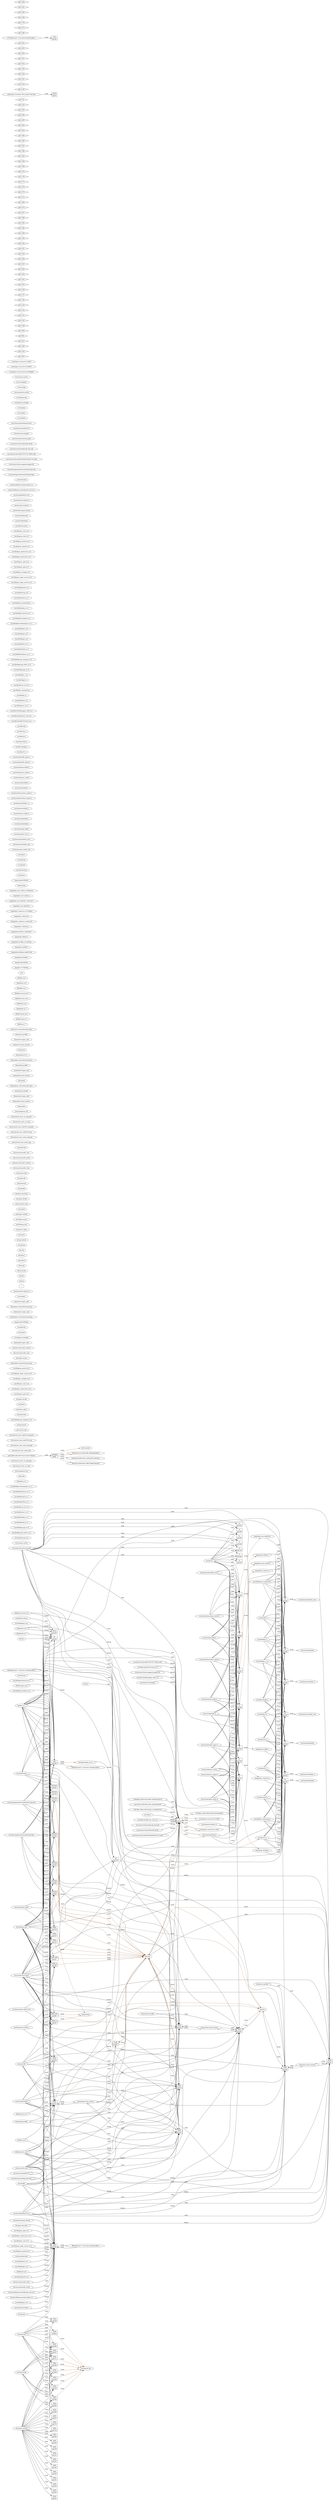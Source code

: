 digraph buildinject {
rankdir="LR";
    "ab3b995c-877f-d358-bf87-3a39d8d33d75" [label="/usr/share/misc/termcap.db"];
    "a8fa7dbf-318e-ca5b-8e31-04b75bca0b3c" [label="/usr/home/bob/hello.c"];
    "d5d7b620-4fe7-385f-a74f-d5e6ef384801" [label="/usr/include/stdio.h"];
    "516b6068-91ba-355c-ba91-587dac357c3d" [label="/usr/include/sys/cdefs.h"];
    "54709654-7549-ca57-8975-67ebf7ca41e4" [label="/usr/include/sys/_null.h"];
    "a7ed32f5-ef63-b552-a3ef-f3bcc2b50b02" [label="/usr/include/sys/_types.h"];
    "b65ad914-9676-b75f-b696-fbcdcfb754b9" [label="/usr/include/machine/_types.h"];
    "c8761f4a-bf56-205b-96bf-4993eb2059c0" [label="/usr/include/x86/_types.h"];
    "9b0b48ef-9f40-0d51-809f-364c610d4c65" [label="/usr/include/machine/_limits.h"];
    "202aee7f-d383-b454-83d3-37cd64b470ad" [label="/usr/include/x86/_limits.h"];
    "3f7a4144-80fe-e950-be80-ffe890e9e768" [label="/usr/include/stdlib.h"];
    "2290610f-dee2-215b-a2de-1a77eb217137" [label="/usr/lib/crt1.o"];
    "161ce971-15ac-0650-ac15-95e78006b2b6" [label="/usr/lib/crti.o"];
    "ce3e532b-1468-9050-a814-20cec09004dd" [label="/usr/lib/crtbegin.o"];
    "fbf007a0-ee6c-ea5b-acee-7b1fdbea7456" [label="/tmp/hello-cf9520.o"];
    "970f84d4-13d7-5a5c-9713-bb3e4c5a0ec8" [label="/usr/lib/libgcc.a"];
    "cbdc51b3-4cc3-d453-834c-5586e3d4f9f8" [label="/usr/lib/libgcc_s.so"];
    "1786c11d-2af8-d05e-b82a-df163ed0b4d2" [label="/usr/lib/libc.so"];
    "3317d652-21f3-a451-b321-12fed1a4298f" [label="/lib/libc.so.7"];
    "5c52e347-91ab-c55b-ab91-35b1dbc55a06" [label="/usr/lib/libc_nonshared.a"];
    "a4ac875d-2bef-db51-af2b-909e91db9097" [label="/usr/lib/libssp_nonshared.a"];
    "7bd5429e-0679-0f58-b906-1e09180f99f4" [label="/usr/lib/crtend.o"];
    "a0d05deb-de4e-eb57-8ede-f77927eb01c3" [label="/usr/lib/crtn.o"];
    "f2703c5f-9246-9158-8692-33b6c891360e" [label="/usr/home/bob/hello"];
    "ffdae565-1dc0-ec51-801d-bac641ec6a59" [label="/etc/libmap.conf"];
    "edf350dc-3d26-8a5d-a63d-72e26d8a0705" [label="/var/run/ld-elf.so.hints"];
    "94ce85a4-9c95-cf5d-959c-f1f78dcf588d" [label="/home/bob/.bash_history"];
    "a5f7ba7f-d8a9-695d-a9d8-3b563d6998eb" [label="/etc/spwd.db"];
    "ac104efd-f347-ab59-87f3-90e039ab006c" [label="/var/run/utx.active"];
    "c2e9d52b-e985-265f-85e9-32f30f2613cf" [label="/var/log/utx.log"];
    "3e66d79c-2faa-0f5c-aa2f-6d4a0c0f5b15" [label="/usr/lib/libpam.so.6"];
    "670b6e35-a736-9d5e-b6a7-72b84e9de35f" [label="/usr/lib/libprivatessh.so.5"];
    "5c07f299-9bd4-d154-949b-e1d4b4d1ad20" [label="/lib/libutil.so.9"];
    "ca18077e-a5d1-da5a-91a5-49eebadac843" [label="/usr/lib/libwrap.so.6"];
    "026f12db-0835-8056-b508-523ee6803a41" [label="/usr/lib/libbsm.so.3"];
    "a81c51f1-5cdc-fc5b-9c5c-43733bfcb874" [label="/usr/lib/libgssapi_krb5.so.10"];
    "6b025a4b-ee69-ba52-a9ee-7d1922ba9007" [label="/usr/lib/libgssapi.so.10"];
    "cc936025-63cd-225e-8d63-e868fe2242a4" [label="/usr/lib/libkrb5.so.11"];
    "d87a2d30-2e26-a75e-a62e-3a425ea7f31d" [label="/lib/libcrypto.so.8"];
    "e21b6064-d29f-a05d-9fd2-322cbda09aa3" [label="/usr/lib/libprivateldns.so.5"];
    "bc1e6ac2-53d8-8d53-9853-1f06238d22f3" [label="/lib/libcrypt.so.5"];
    "3530e123-4ba3-5959-a34b-a208d95900ad" [label="/lib/libz.so.6"];
    "2f659f8e-e3fa-9a5b-bae3-8844fb9a4c25" [label="/usr/lib/libroken.so.11"];
    "ba50fa71-296f-0b5a-af29-4900aa0bdc3a" [label="/usr/lib/libasn1.so.11"];
    "3bca8d8b-8e7f-2b5c-bf8e-e8636c2bb5e6" [label="/usr/lib/libcom_err.so.5"];
    "05e7467a-d1f5-4755-b5d1-7e1bf547a71c" [label="/usr/lib/libhx509.so.11"];
    "e1b94151-8f01-ec54-818f-090c94ecc3ce" [label="/usr/lib/libwind.so.11"];
    "8f0954e1-e656-895c-96e6-9a98cc89a8a4" [label="/usr/lib/libheimbase.so.11"];
    "6d4eaf44-1c2f-515e-af1c-44671e51e139" [label="/usr/lib/libprivateheimipcc.so.11"];
    "c6f6860c-ff19-5b52-99ff-8fc5525bdc57" [label="/lib/libthr.so.3"];
    "1633500b-d34b-8058-8bd3-abb7d880915e" [label="/dev/null"];
    "4216d666-c617-555f-97c6-752eaf559cd7" [label="/etc/ssl/openssl.cnf"];
    "6f3cc4a6-5203-fc53-8352-e28c93fc91fb" [label="/etc/nsswitch.conf"];
    "17e4c1a4-4b2c-2c5e-ac4b-e2461e2c0987" [label="/etc/ssh/ssh_host_rsa_key"];
    "33ee7f3f-4b47-6951-874b-96c5b1696d5c" [label="/etc/ssh/ssh_host_rsa_key.pub"];
    "baed105a-3675-7b56-b536-3385f67b96f3" [label="/usr/share/zoneinfo/UTC"];
    "e7f262d1-284f-5b5e-8f28-d5555e5bc9c3" [label="/usr/share/zoneinfo/posixrules"];
    "ac71b1ef-2455-5452-9524-9c5da25489c0" [label="/dev/console"];
    "68727f5c-fb4a-1759-8afb-be3d0917c501" [label="/etc/ssh/ssh_host_ecdsa_key"];
    "21598c7b-b50f-d856-8fb5-4aa046d8b96e" [label="/etc/ssh/ssh_host_ecdsa_key.pub"];
    "b0aff6df-ad1a-0a5a-9aad-12efca0af754" [label="/etc/ssh/ssh_host_ed25519_key"];
    "4a67c093-36c8-5c5f-8836-4cdcff5ca42c" [label="/etc/ssh/ssh_host_ed25519_key.pub"];
    "1ee54226-8c63-aa53-a38c-1ed3a3aa2d2d" [label="/etc/resolv.conf"];
    "107ce808-1393-715b-9313-aba38b711a18" [label="/etc/gss/mech"];
    "cca42ad1-3ad1-4c5d-913a-f259ad4cf878" [label="/usr/lib/libgssapi_spnego.so.10"];
    "fd77de53-2c28-de56-a82c-207f86de6f27" [label="/etc/protocols"];
    "649a1dec-5273-a152-b352-980872a1d713" [label="/etc/hosts.allow"];
    "03771de1-ccbf-a653-bfcc-0d4583a6a0f1" [label="/etc/hosts"];
    "51adcbdf-fa0d-7751-8dfa-7f16b177e944" [label="/etc/login.conf.db"];
    "a48d50ae-28ef-9d53-af28-769e839da9d0" [label="/etc/pam.d/sshd"];
    "8e25ce0c-280b-5551-8b28-f4387155477b" [label="/usr/lib/pam_opie.so.6"];
    "64ffc3b7-f8d3-375c-93f8-9f31ec376526" [label="/usr/lib/libopie.so.8"];
    "59cedbe1-dafa-505e-bada-5901ce50c781" [label="/lib/libmd.so.6"];
    "a5406697-d22f-c95a-afd2-75c5cac98672" [label="/usr/lib/pam_opieaccess.so.6"];
    "9f57af1f-d5d4-8c57-94d5-125af78c039b" [label="/usr/lib/pam_unix.so.6"];
    "16103226-e125-745d-a5e1-18d8bd7456a5" [label="/usr/lib/libypclnt.so.4"];
    "6ae978ee-8678-7659-b886-ad5f197608bb" [label="/usr/lib/pam_nologin.so.6"];
    "2b659bf5-6214-9254-9462-d6d50492762b" [label="/usr/lib/pam_login_access.so.6"];
    "aa3f9dc7-8895-e054-9588-944454e0e58a" [label="/usr/lib/pam_permit.so.6"];
    "773708bd-b11b-7a56-9bb1-d6b2467a7109" [label="/etc/group"];
    "89ba09d7-bac3-e852-83ba-5b20c2e89f4d" [label="/home/bob/.ssh/authorized_keys"];
    "8299d9c4-b2e1-6054-a1b2-29b90460733a" [label="/etc/login.access"];
    "e3704cd5-a5d6-4054-96a5-24d1e4409454" [label="/etc/security/audit_user"];
    "4c0cfa2a-24c2-745a-8224-4e86ba741409" [label="/etc/security/audit_class"];
    "0b33d0f3-8a56-e45e-968a-4ba7eee461bc" [label="/etc/security/audit_control"];
    "44b908db-e525-3854-a5e5-c5fe14382184" [label="/etc/security/audit_event"];
    "fa95124d-669e-0c51-9e66-25e1010c2def" [label="/home/bob/.login_conf"];
    "ed281817-20f6-7e52-b620-7e7b827e05af" [label="/dev/pts/0"];
    "8f4e3a14-1176-c454-b611-ce1e74c4f3fe" [label="/var/log/utx.lastlogin"];
    "ed281817-20f6-7e52-b620-7e7b827e05af" [label="/dev/tty"];
    "5b79127c-5dca-e353-8a5d-63e9f3e3314e" [label="/etc/motd"];
    "9e4aa1b0-39b1-2453-b139-c18fc3246e11" [label="/lib/libncurses.so.8"];
    "551b2083-c54e-b65b-8ec5-36506bb6a71e" [label="/usr/local/lib/libintl.so.8"];
    "174eddcb-2306-cf5b-8623-8a188bcf573c" [label="/etc/pwd.db"];
    "4bb49fbd-20da-4c50-9a20-0514504cc723" [label="/etc/profile"];
    "10c4cb4a-e331-5559-b1e3-0bcb7955466b" [label="/home/bob/.profile"];
    "95fd1bb1-4cc9-3b5d-894c-ae87bd3b0fdf" [label="/usr/share/games/fortune/freebsd-tips"];
    "1060c665-ecb3-a15e-b3ec-62b4aea1eed2" [label="/usr/share/games/fortune/freebsd-tips.dat"];
    "69b53467-8a6d-3f53-ad8a-ec19f33fc09f" [label="/lib/libncursesw.so.8"];
    "83cb5b25-6a0c-8858-8c6a-ab0158885ca1" [label="/usr/lib/i18n"];
    "37ab4801-bbf4-4d5c-b4bb-1783ac4ddbfc" [label="/usr/lib/i18n/libiconv_std.so.4"];
    "5e94ce70-9082-ee50-8290-7a0f40eee296" [label="/usr/share/i18n/esdb/esdb.alias.db"];
    "88c0c1b4-ff22-315a-a2ff-2aa79a31e03b" [label="/usr/share/i18n/esdb/esdb.dir.db"];
    "ceab9876-70e7-4d5e-a770-de129e4d2170" [label="/usr/share/i18n/esdb/ISO646/ISO646-US.esdb"];
    "f58455b8-47e4-a05f-a447-e1377fa05c41" [label="/usr/share/i18n/esdb/UTF/UTF-16BE.esdb"];
    "5a859ef0-12b1-d356-b112-922f96d3aaa1" [label="/usr/lib/i18n/libUTF1632.so.4"];
    "d45f4cad-adb4-7153-b4ad-1c2b8371adab" [label="/usr/share/i18n/csmapper/mapper.dir"];
    "de92d3d6-c023-315c-a3c0-7a03ac318031" [label="/usr/lib/i18n/libmapper_646.so.4"];
    "25e6b3fe-ffe9-155d-a9ff-b8218d154c91" [label="/usr/share/vi/catalog/C"];
    "26c1f4f4-4196-cf56-9641-85ad86cf5913" [label="/var/tmp/vi.recover/vi.LV3M87"];
    "2cb029b9-a634-cf51-b4a6-661d01cf37fa" [label="/tmp/vi.J6uYVPEHhv"];
    "b6a0953a-6d9e-de5e-9e6d-a7fdaede769b" [label="/var/tmp/vi.recover/vi.vvIQs7"];
    "8069b564-6bba-b359-ba6b-8fd7b9b31031" [label="/tmp/hello-ae3f84.o"];
    "bbbec5af-26f8-3055-b826-7d3215308aa9" [label="/usr/home/bob/hello"];
    "e03f571c-0266-2e5d-a602-be0e8d2ea7c7" [label="/home/alice/.ssh/authorized_keys"];
    "efd9dd0c-0543-715c-8305-15899c716fd8" [label="/home/alice/.login_conf"];
    "1e405a11-1883-f554-8318-47e824f536b4" [label="/home/alice/.profile"];
    "b8b3ed15-5457-1456-9754-cacfc614e8f9" [label="/home/alice/.bash_history"];
    "b537a91f-afe3-7155-a3af-39fc55710d34" [label="/usr/home/alice/hello_test.c"];
    "32414fbb-68e0-5252-a068-8ecb1252dd48" [label="/tmp/hello_test-4db358.o"];
    "bfbb496a-a76f-f350-afa7-2d0880f3111f" [label="/usr/home/alice/hello_test"];
    "30290503-ca2f-e053-afca-e6c853e07b0c" [label="/home/eve/.ssh/authorized_keys"];
    "cff50300-e65a-b051-9ae6-2c1781b0f176" [label="/home/eve/.login_conf"];
    "d6109d1b-e0b3-bc5c-b3e0-c89fdcbc60b6" [label="/home/eve/.profile"];
    "6f1827b3-80ec-515e-ac80-044cae51c457" [label="/home/eve/.bash_history"];
    "7ebcede1-6c79-d655-b96c-f86565d69f4f" [label="/usr/home/eve/hello_2.c"];
    "45c9f34d-a801-ae5b-81a8-88509bae69c2" [label="/tmp/hello_2-8ee216.o"];
    "214ac221-7624-d359-a476-538739d3e4c3" [label="/usr/home/eve/hello_2"];
    "1fa06350-e783-bd58-83e7-5342d8bdd5aa" [label="/home/bob/crt1.o"];
    "3cd7a769-7bc4-7854-847b-6c8f44789b0f" [label="/lib/libedit.so.7"];
    "82936d11-b5f0-735c-b0b5-9de9fc73a7dc" [label="/var/at/jobs/."];
    "260f7185-7cfd-7956-bd7c-f3c7d679764d" [label="/usr/local/libexec/sudo/libsudo_util.so.0"];
    "cd23d5d5-c1b9-cc5c-b9c1-de230cccc015" [label="/usr/local/libexec/sudo/sudoers.so"];
    "a2d3a602-c69a-4d53-9ac6-d037834da96a" [label="/usr/lib/libpam.so.5"];
    "df1ff403-0dee-7055-ae0d-e0088570f4ae" [label="/usr/local/etc/sudoers"];
    "6e6ff69c-6765-9352-a567-d0f442931c79" [label="/usr/local/etc/sudoers.d"];
    "dcd2117b-d0ae-4d57-aed0-6d31174d70dc" [label="/usr/local/etc/pam.d/sudo"];
    "0d9718b9-9b74-5350-b49b-c0843053b639" [label="/etc/pam.d/system"];
    "e3806755-8d07-8f51-878d-b3f3318f35a3" [label="/usr/lib/pam_opie.so.5"];
    "f5637254-edc9-cb5e-89ed-d811aecbd9aa" [label="/usr/lib/pam_opieaccess.so.5"];
    "3b07a7e2-a127-9f51-a7a1-4d9af19fbe02" [label="/usr/lib/pam_unix.so.5"];
    "17b417eb-4f23-b157-a34f-be7ec7b11c2b" [label="/usr/lib/pam_login_access.so.5"];
    "53360fbb-0eab-6e5d-ab0e-80d26d6e8ca9" [label="/usr/lib/pam_permit.so.5"];
    "1fa06350-e783-bd58-83e7-5342d8bdd5aa" [label="/usr/home/bob/./crt1.o"];
    "9096c687-4509-3256-8945-ec6416328a96" [label="/tmp/hello-283966.o"];
    "3fd7eef7-9081-2c5d-8190-86b39d2cebf6" [label="/usr/home/bob/hello"];
    "2f03f4cf-52f8-d25f-b852-8f8befd23077" [label="/tmp/runlog"];
    "c0e60490-62be-7b5a-be62-6f2dba7ba087" [label="/dev/pts/1"];
    "c0e60490-62be-7b5a-be62-6f2dba7ba087" [label="/dev/tty"];
    "2f94218e-c180-525e-80c1-6229ce527d1d" [label="/tmp/hello_test-ca4fc4.o"];
    "4a33dc50-508a-f651-8a50-a47fa1f6a7c0" [label="/usr/home/alice/hello_test"];
    "61362b3b-fe68-855f-a8fe-fc587f85f50e" [label="/tmp/hello_2-84c0ca.o"];
    "ac22e7e4-4804-7b54-8448-bb95647b85fb" [label="/usr/home/eve/hello_2"];
"f_/" [label="/"];
"f_/bin/cp" [label="/bin/cp"];
"f_/bin/sh" [label="/bin/sh"];
"f_/dev/console" [label="/dev/console"];
"f_/dev/null" [label="/dev/null"];
"f_/dev/pts/0" [label="/dev/pts/0"];
"f_/dev/pts/1" [label="/dev/pts/1"];
"f_/dev/tty" [label="/dev/tty"];
"f_/etc/group" [label="/etc/group"];
"f_/etc/gss/mech" [label="/etc/gss/mech"];
"f_/etc/hosts" [label="/etc/hosts"];
"f_/etc/hosts.allow" [label="/etc/hosts.allow"];
"f_/etc/libmap.conf" [label="/etc/libmap.conf"];
"f_/etc/login.access" [label="/etc/login.access"];
"f_/etc/login.conf.db" [label="/etc/login.conf.db"];
"f_/etc/motd" [label="/etc/motd"];
"f_/etc/nsswitch.conf" [label="/etc/nsswitch.conf"];
"f_/etc/pam.d/sshd" [label="/etc/pam.d/sshd"];
"f_/etc/pam.d/system" [label="/etc/pam.d/system"];
"f_/etc/profile" [label="/etc/profile"];
"f_/etc/protocols" [label="/etc/protocols"];
"f_/etc/pwd.db" [label="/etc/pwd.db"];
"f_/etc/resolv.conf" [label="/etc/resolv.conf"];
"f_/etc/security/audit_class" [label="/etc/security/audit_class"];
"f_/etc/security/audit_control" [label="/etc/security/audit_control"];
"f_/etc/security/audit_event" [label="/etc/security/audit_event"];
"f_/etc/security/audit_user" [label="/etc/security/audit_user"];
"f_/etc/spwd.db" [label="/etc/spwd.db"];
"f_/etc/ssh/ssh_host_ecdsa_key" [label="/etc/ssh/ssh_host_ecdsa_key"];
"f_/etc/ssh/ssh_host_ecdsa_key.pub" [label="/etc/ssh/ssh_host_ecdsa_key.pub"];
"f_/etc/ssh/ssh_host_ed25519_key" [label="/etc/ssh/ssh_host_ed25519_key"];
"f_/etc/ssh/ssh_host_ed25519_key.pub" [label="/etc/ssh/ssh_host_ed25519_key.pub"];
"f_/etc/ssh/ssh_host_rsa_key" [label="/etc/ssh/ssh_host_rsa_key"];
"f_/etc/ssh/ssh_host_rsa_key.pub" [label="/etc/ssh/ssh_host_rsa_key.pub"];
"f_/etc/ssl/openssl.cnf" [label="/etc/ssl/openssl.cnf"];
"f_/home/alice" [label="/home/alice"];
"f_/home/alice/.bash_history" [label="/home/alice/.bash_history"];
"f_/home/alice/.login_conf" [label="/home/alice/.login_conf"];
"f_/home/alice/.profile" [label="/home/alice/.profile"];
"f_/home/alice/.ssh/authorized_keys" [label="/home/alice/.ssh/authorized_keys"];
"f_/home/bob" [label="/home/bob"];
"f_/home/bob/.bash_history" [label="/home/bob/.bash_history"];
"f_/home/bob/.login_conf" [label="/home/bob/.login_conf"];
"f_/home/bob/.profile" [label="/home/bob/.profile"];
"f_/home/bob/.ssh/authorized_keys" [label="/home/bob/.ssh/authorized_keys"];
"f_/home/bob/crt1.o" [label="/home/bob/crt1.o"];
"f_/home/eve" [label="/home/eve"];
"f_/home/eve/.bash_history" [label="/home/eve/.bash_history"];
"f_/home/eve/.login_conf" [label="/home/eve/.login_conf"];
"f_/home/eve/.profile" [label="/home/eve/.profile"];
"f_/home/eve/.ssh/authorized_keys" [label="/home/eve/.ssh/authorized_keys"];
"f_/lib/libc.so.7" [label="/lib/libc.so.7"];
"f_/lib/libcrypt.so.5" [label="/lib/libcrypt.so.5"];
"f_/lib/libcrypto.so.8" [label="/lib/libcrypto.so.8"];
"f_/lib/libedit.so.7" [label="/lib/libedit.so.7"];
"f_/lib/libmd.so.6" [label="/lib/libmd.so.6"];
"f_/lib/libncurses.so.8" [label="/lib/libncurses.so.8"];
"f_/lib/libncursesw.so.8" [label="/lib/libncursesw.so.8"];
"f_/lib/libthr.so.3" [label="/lib/libthr.so.3"];
"f_/lib/libutil.so.9" [label="/lib/libutil.so.9"];
"f_/lib/libz.so.6" [label="/lib/libz.so.6"];
"f_/root" [label="/root"];
"f_/tmp/bt.2717XIDtTg" [label="/tmp/bt.2717XIDtTg"];
"f_/tmp/bt.BOzTjd3Ylc" [label="/tmp/bt.BOzTjd3Ylc"];
"f_/tmp/hello-283966.o" [label="/tmp/hello-283966.o"];
"f_/tmp/hello-283966.o-bb097e48" [label="/tmp/hello-283966.o-bb097e48"];
"f_/tmp/hello-ae3f84.o" [label="/tmp/hello-ae3f84.o"];
"f_/tmp/hello-ae3f84.o-fa18554a" [label="/tmp/hello-ae3f84.o-fa18554a"];
"f_/tmp/hello-cf9520.o" [label="/tmp/hello-cf9520.o"];
"f_/tmp/hello-cf9520.o-29822d27" [label="/tmp/hello-cf9520.o-29822d27"];
"f_/tmp/hello_2-84c0ca.o" [label="/tmp/hello_2-84c0ca.o"];
"f_/tmp/hello_2-84c0ca.o-cdcea12d" [label="/tmp/hello_2-84c0ca.o-cdcea12d"];
"f_/tmp/hello_2-8ee216.o" [label="/tmp/hello_2-8ee216.o"];
"f_/tmp/hello_2-8ee216.o-d71fd4e4" [label="/tmp/hello_2-8ee216.o-d71fd4e4"];
"f_/tmp/hello_test-4db358.o" [label="/tmp/hello_test-4db358.o"];
"f_/tmp/hello_test-4db358.o-78b1e4c7" [label="/tmp/hello_test-4db358.o-78b1e4c7"];
"f_/tmp/hello_test-ca4fc4.o" [label="/tmp/hello_test-ca4fc4.o"];
"f_/tmp/hello_test-ca4fc4.o-2e94bc02" [label="/tmp/hello_test-ca4fc4.o-2e94bc02"];
"f_/tmp/runlog" [label="/tmp/runlog"];
"f_/tmp/vi.J6uYVPEHhv" [label="/tmp/vi.J6uYVPEHhv"];
"f_/usr/bin/cc" [label="/usr/bin/cc"];
"f_/usr/bin/fortune" [label="/usr/bin/fortune"];
"f_/usr/bin/ld" [label="/usr/bin/ld"];
"f_/usr/bin/scp" [label="/usr/bin/scp"];
"f_/usr/bin/vi" [label="/usr/bin/vi"];
"f_/usr/home/alice/./hello_test" [label="/usr/home/alice/./hello_test"];
"f_/usr/home/alice/hello_test" [label="/usr/home/alice/hello_test"];
"f_/usr/home/alice/hello_test.c" [label="/usr/home/alice/hello_test.c"];
"f_/usr/home/bob/./crt1.o" [label="/usr/home/bob/./crt1.o"];
"f_/usr/home/bob/./hello" [label="/usr/home/bob/./hello"];
"f_/usr/home/bob/hello" [label="/usr/home/bob/hello"];
"f_/usr/home/bob/hello.c" [label="/usr/home/bob/hello.c"];
"f_/usr/home/eve/./hello_2" [label="/usr/home/eve/./hello_2"];
"f_/usr/home/eve/hello_2" [label="/usr/home/eve/hello_2"];
"f_/usr/home/eve/hello_2.c" [label="/usr/home/eve/hello_2.c"];
"f_/usr/include/machine/_limits.h" [label="/usr/include/machine/_limits.h"];
"f_/usr/include/machine/_types.h" [label="/usr/include/machine/_types.h"];
"f_/usr/include/stdio.h" [label="/usr/include/stdio.h"];
"f_/usr/include/stdlib.h" [label="/usr/include/stdlib.h"];
"f_/usr/include/sys/_null.h" [label="/usr/include/sys/_null.h"];
"f_/usr/include/sys/_types.h" [label="/usr/include/sys/_types.h"];
"f_/usr/include/sys/cdefs.h" [label="/usr/include/sys/cdefs.h"];
"f_/usr/include/x86/_limits.h" [label="/usr/include/x86/_limits.h"];
"f_/usr/include/x86/_types.h" [label="/usr/include/x86/_types.h"];
"f_/usr/lib/crt1.o" [label="/usr/lib/crt1.o"];
"f_/usr/lib/crtbegin.o" [label="/usr/lib/crtbegin.o"];
"f_/usr/lib/crtend.o" [label="/usr/lib/crtend.o"];
"f_/usr/lib/crti.o" [label="/usr/lib/crti.o"];
"f_/usr/lib/crtn.o" [label="/usr/lib/crtn.o"];
"f_/usr/lib/i18n" [label="/usr/lib/i18n"];
"f_/usr/lib/i18n/libUTF1632.so.4" [label="/usr/lib/i18n/libUTF1632.so.4"];
"f_/usr/lib/i18n/libiconv_std.so.4" [label="/usr/lib/i18n/libiconv_std.so.4"];
"f_/usr/lib/i18n/libmapper_646.so.4" [label="/usr/lib/i18n/libmapper_646.so.4"];
"f_/usr/lib/libasn1.so.11" [label="/usr/lib/libasn1.so.11"];
"f_/usr/lib/libbsm.so.3" [label="/usr/lib/libbsm.so.3"];
"f_/usr/lib/libc.so" [label="/usr/lib/libc.so"];
"f_/usr/lib/libc_nonshared.a" [label="/usr/lib/libc_nonshared.a"];
"f_/usr/lib/libcom_err.so.5" [label="/usr/lib/libcom_err.so.5"];
"f_/usr/lib/libgcc.a" [label="/usr/lib/libgcc.a"];
"f_/usr/lib/libgcc_s.so" [label="/usr/lib/libgcc_s.so"];
"f_/usr/lib/libgssapi.so.10" [label="/usr/lib/libgssapi.so.10"];
"f_/usr/lib/libgssapi_krb5.so.10" [label="/usr/lib/libgssapi_krb5.so.10"];
"f_/usr/lib/libgssapi_spnego.so.10" [label="/usr/lib/libgssapi_spnego.so.10"];
"f_/usr/lib/libheimbase.so.11" [label="/usr/lib/libheimbase.so.11"];
"f_/usr/lib/libhx509.so.11" [label="/usr/lib/libhx509.so.11"];
"f_/usr/lib/libkrb5.so.11" [label="/usr/lib/libkrb5.so.11"];
"f_/usr/lib/libopie.so.8" [label="/usr/lib/libopie.so.8"];
"f_/usr/lib/libpam.so.5" [label="/usr/lib/libpam.so.5"];
"f_/usr/lib/libpam.so.6" [label="/usr/lib/libpam.so.6"];
"f_/usr/lib/libprivateheimipcc.so.11" [label="/usr/lib/libprivateheimipcc.so.11"];
"f_/usr/lib/libprivateldns.so.5" [label="/usr/lib/libprivateldns.so.5"];
"f_/usr/lib/libprivatessh.so.5" [label="/usr/lib/libprivatessh.so.5"];
"f_/usr/lib/libroken.so.11" [label="/usr/lib/libroken.so.11"];
"f_/usr/lib/libssp_nonshared.a" [label="/usr/lib/libssp_nonshared.a"];
"f_/usr/lib/libwind.so.11" [label="/usr/lib/libwind.so.11"];
"f_/usr/lib/libwrap.so.6" [label="/usr/lib/libwrap.so.6"];
"f_/usr/lib/libypclnt.so.4" [label="/usr/lib/libypclnt.so.4"];
"f_/usr/lib/pam_login_access.so.5" [label="/usr/lib/pam_login_access.so.5"];
"f_/usr/lib/pam_login_access.so.6" [label="/usr/lib/pam_login_access.so.6"];
"f_/usr/lib/pam_nologin.so.6" [label="/usr/lib/pam_nologin.so.6"];
"f_/usr/lib/pam_opie.so.5" [label="/usr/lib/pam_opie.so.5"];
"f_/usr/lib/pam_opie.so.6" [label="/usr/lib/pam_opie.so.6"];
"f_/usr/lib/pam_opieaccess.so.5" [label="/usr/lib/pam_opieaccess.so.5"];
"f_/usr/lib/pam_opieaccess.so.6" [label="/usr/lib/pam_opieaccess.so.6"];
"f_/usr/lib/pam_permit.so.5" [label="/usr/lib/pam_permit.so.5"];
"f_/usr/lib/pam_permit.so.6" [label="/usr/lib/pam_permit.so.6"];
"f_/usr/lib/pam_unix.so.5" [label="/usr/lib/pam_unix.so.5"];
"f_/usr/lib/pam_unix.so.6" [label="/usr/lib/pam_unix.so.6"];
"f_/usr/libexec/atrun" [label="/usr/libexec/atrun"];
"f_/usr/local/bin/bash" [label="/usr/local/bin/bash"];
"f_/usr/local/bin/sudo" [label="/usr/local/bin/sudo"];
"f_/usr/local/etc/pam.d/sudo" [label="/usr/local/etc/pam.d/sudo"];
"f_/usr/local/etc/sudoers" [label="/usr/local/etc/sudoers"];
"f_/usr/local/etc/sudoers.d" [label="/usr/local/etc/sudoers.d"];
"f_/usr/local/lib/libintl.so.8" [label="/usr/local/lib/libintl.so.8"];
"f_/usr/local/libexec/sudo/libsudo_util.so.0" [label="/usr/local/libexec/sudo/libsudo_util.so.0"];
"f_/usr/local/libexec/sudo/sudoers.so" [label="/usr/local/libexec/sudo/sudoers.so"];
"f_/usr/sbin/sshd" [label="/usr/sbin/sshd"];
"f_/usr/share/games/fortune/freebsd-tips" [label="/usr/share/games/fortune/freebsd-tips"];
"f_/usr/share/games/fortune/freebsd-tips.dat" [label="/usr/share/games/fortune/freebsd-tips.dat"];
"f_/usr/share/i18n/csmapper/mapper.dir" [label="/usr/share/i18n/csmapper/mapper.dir"];
"f_/usr/share/i18n/esdb/ISO646/ISO646-US.esdb" [label="/usr/share/i18n/esdb/ISO646/ISO646-US.esdb"];
"f_/usr/share/i18n/esdb/UTF/UTF-16BE.esdb" [label="/usr/share/i18n/esdb/UTF/UTF-16BE.esdb"];
"f_/usr/share/i18n/esdb/esdb.alias.db" [label="/usr/share/i18n/esdb/esdb.alias.db"];
"f_/usr/share/i18n/esdb/esdb.dir.db" [label="/usr/share/i18n/esdb/esdb.dir.db"];
"f_/usr/share/misc/termcap.db" [label="/usr/share/misc/termcap.db"];
"f_/usr/share/vi/catalog/C" [label="/usr/share/vi/catalog/C"];
"f_/usr/share/zoneinfo/UTC" [label="/usr/share/zoneinfo/UTC"];
"f_/usr/share/zoneinfo/posixrules" [label="/usr/share/zoneinfo/posixrules"];
"f_/var/at/jobs/" [label="/var/at/jobs/"];
"f_/var/at/jobs/." [label="/var/at/jobs/."];
"f_/var/empty/" [label="/var/empty/"];
"f_/var/log/utx.lastlogin" [label="/var/log/utx.lastlogin"];
"f_/var/log/utx.log" [label="/var/log/utx.log"];
"f_/var/run/ld-elf.so.hints" [label="/var/run/ld-elf.so.hints"];
"f_/var/run/log" [label="/var/run/log"];
"f_/var/run/logpriv" [label="/var/run/logpriv"];
"f_/var/run/utx.active" [label="/var/run/utx.active"];
"f_/var/tmp/vi.recover/recover.PRAq6Z" [label="/var/tmp/vi.recover/recover.PRAq6Z"];
"f_/var/tmp/vi.recover/vi.LV3M87" [label="/var/tmp/vi.recover/vi.LV3M87"];
"f_/var/tmp/vi.recover/vi.vvIQs7" [label="/var/tmp/vi.recover/vi.vvIQs7"];
    p_1957 [label="pid 1957", shape="diamond"];
    "p_1957_bash" [label="{{bash | p1957}}", shape="record"];
    "p_1957_bash" -> "ed281817-20f6-7e52-b620-7e7b827e05af" [label="write", color="saddlebrown"];
    p_2125 [label="pid 2125", shape="diamond"];
    "p_2125_cc" [label="{{cc | p2125}}", shape="record"];
    "p_2125_cc" -> "fbf007a0-ee6c-ea5b-acee-7b1fdbea7456" [label="write", color="saddlebrown"];
    p_2126 [label="pid 2126", shape="diamond"];
    "p_2126_ld" [label="{{ld | p2126}}", shape="record"];
    "p_2126_ld" -> "f2703c5f-9246-9158-8692-33b6c891360e" [label="write", color="saddlebrown"];
    p_2127 [label="pid 2127", shape="diamond"];
    "p_2127_hello" [label="{{hello | p2127}}", shape="record"];
    "p_2127_hello" -> "ed281817-20f6-7e52-b620-7e7b827e05af" [label="write", color="saddlebrown"];
    "p_1957_bash" -> "94ce85a4-9c95-cf5d-959c-f1f78dcf588d" [label="write", color="saddlebrown"];
    p_694 [label="pid 694", shape="diamond"];
    "p_694_syslogd" [label="{{syslogd | p694}}", shape="record"];
    "p_694_syslogd" -> "f28a445a-fcc9-4d59-89fc-9026b94dd83e" [label="write", color="saddlebrown"];
    p_1954 [label="pid 1954", shape="diamond"];
    "p_1954_sshd" [label="{{sshd | p1954}}", shape="record"];
    "p_1954_sshd" -> "c2e9d52b-e985-265f-85e9-32f30f2613cf" [label="write", color="saddlebrown"];
    "p_694_syslogd" -> "ac71b1ef-2455-5452-9524-9c5da25489c0" [label="write", color="saddlebrown"];
    "p_694_syslogd" -> "b340d3d4-df65-095a-a5df-a8551a0924ab" [label="write", color="saddlebrown"];
    p_2128 [label="pid 2128", shape="diamond"];
    "p_2128_sshd" [label="{{sshd | p2128}}", shape="record"];
    "p_2128_sshd" -> "c2e9d52b-e985-265f-85e9-32f30f2613cf" [label="write", color="saddlebrown"];
    p_2132 [label="pid 2132", shape="diamond"];
    "p_2132_fortune" [label="{{fortune | p2132}}", shape="record"];
    "p_2132_fortune" -> "ed281817-20f6-7e52-b620-7e7b827e05af" [label="write", color="saddlebrown"];
    p_2131 [label="pid 2131", shape="diamond"];
    "p_2131_bash" [label="{{bash | p2131}}", shape="record"];
    "p_2131_bash" -> "ed281817-20f6-7e52-b620-7e7b827e05af" [label="write", color="saddlebrown"];
    p_2133 [label="pid 2133", shape="diamond"];
    "p_2133_vi" [label="{{vi | p2133}}", shape="record"];
    "p_2133_vi" -> "ed281817-20f6-7e52-b620-7e7b827e05af" [label="write", color="saddlebrown"];
    "p_2133_vi" -> "37c566e1-444d-0d5d-8d44-f3a5cd0de821" [label="write", color="saddlebrown"];
    "p_2133_vi" -> "26c1f4f4-4196-cf56-9641-85ad86cf5913" [label="write", color="saddlebrown"];
    "p_2133_vi" -> "a8fa7dbf-318e-ca5b-8e31-04b75bca0b3c" [label="write", color="saddlebrown"];
    "p_2133_vi" -> "b6a0953a-6d9e-de5e-9e6d-a7fdaede769b" [label="write", color="saddlebrown"];
    p_2135 [label="pid 2135", shape="diamond"];
    "p_2135_cc" [label="{{cc | p2135}}", shape="record"];
    "p_2135_cc" -> "8069b564-6bba-b359-ba6b-8fd7b9b31031" [label="write", color="saddlebrown"];
    p_2136 [label="pid 2136", shape="diamond"];
    "p_2136_ld" [label="{{ld | p2136}}", shape="record"];
    "p_2136_ld" -> "bbbec5af-26f8-3055-b826-7d3215308aa9" [label="write", color="saddlebrown"];
    p_2137 [label="pid 2137", shape="diamond"];
    "p_2137_hello" [label="{{hello | p2137}}", shape="record"];
    "p_2137_hello" -> "ed281817-20f6-7e52-b620-7e7b827e05af" [label="write", color="saddlebrown"];
    "p_2131_bash" -> "94ce85a4-9c95-cf5d-959c-f1f78dcf588d" [label="write", color="saddlebrown"];
    p_2139 [label="pid 2139", shape="diamond"];
    "p_2139_sshd" [label="{{sshd | p2139}}", shape="record"];
    "p_2139_sshd" -> "c2e9d52b-e985-265f-85e9-32f30f2613cf" [label="write", color="saddlebrown"];
    p_2143 [label="pid 2143", shape="diamond"];
    "p_2143_fortune" [label="{{fortune | p2143}}", shape="record"];
    "p_2143_fortune" -> "ed281817-20f6-7e52-b620-7e7b827e05af" [label="write", color="saddlebrown"];
    p_2142 [label="pid 2142", shape="diamond"];
    "p_2142_bash" [label="{{bash | p2142}}", shape="record"];
    "p_2142_bash" -> "ed281817-20f6-7e52-b620-7e7b827e05af" [label="write", color="saddlebrown"];
    p_2145 [label="pid 2145", shape="diamond"];
    "p_2145_cc" [label="{{cc | p2145}}", shape="record"];
    "p_2145_cc" -> "32414fbb-68e0-5252-a068-8ecb1252dd48" [label="write", color="saddlebrown"];
    p_2146 [label="pid 2146", shape="diamond"];
    "p_2146_ld" [label="{{ld | p2146}}", shape="record"];
    "p_2146_ld" -> "bfbb496a-a76f-f350-afa7-2d0880f3111f" [label="write", color="saddlebrown"];
    p_2147 [label="pid 2147", shape="diamond"];
    "p_2147_hello_test" [label="{{hello_test | p2147}}", shape="record"];
    "p_2147_hello_test" -> "ed281817-20f6-7e52-b620-7e7b827e05af" [label="write", color="saddlebrown"];
    "p_2142_bash" -> "b8b3ed15-5457-1456-9754-cacfc614e8f9" [label="write", color="saddlebrown"];
    p_2148 [label="pid 2148", shape="diamond"];
    "p_2148_sshd" [label="{{sshd | p2148}}", shape="record"];
    "p_2148_sshd" -> "c2e9d52b-e985-265f-85e9-32f30f2613cf" [label="write", color="saddlebrown"];
    p_2152 [label="pid 2152", shape="diamond"];
    "p_2152_fortune" [label="{{fortune | p2152}}", shape="record"];
    "p_2152_fortune" -> "ed281817-20f6-7e52-b620-7e7b827e05af" [label="write", color="saddlebrown"];
    p_2151 [label="pid 2151", shape="diamond"];
    "p_2151_bash" [label="{{bash | p2151}}", shape="record"];
    "p_2151_bash" -> "ed281817-20f6-7e52-b620-7e7b827e05af" [label="write", color="saddlebrown"];
    p_2154 [label="pid 2154", shape="diamond"];
    "p_2154_cc" [label="{{cc | p2154}}", shape="record"];
    "p_2154_cc" -> "45c9f34d-a801-ae5b-81a8-88509bae69c2" [label="write", color="saddlebrown"];
    p_2155 [label="pid 2155", shape="diamond"];
    "p_2155_ld" [label="{{ld | p2155}}", shape="record"];
    "p_2155_ld" -> "214ac221-7624-d359-a476-538739d3e4c3" [label="write", color="saddlebrown"];
    p_2156 [label="pid 2156", shape="diamond"];
    "p_2156_hello_2" [label="{{hello_2 | p2156}}", shape="record"];
    "p_2156_hello_2" -> "ed281817-20f6-7e52-b620-7e7b827e05af" [label="write", color="saddlebrown"];
    "p_2151_bash" -> "6f1827b3-80ec-515e-ac80-044cae51c457" [label="write", color="saddlebrown"];
    p_2160 [label="pid 2160", shape="diamond"];
    "p_2160_scp" [label="{{scp | p2160}}", shape="record"];
    "p_2160_scp" -> "e09d44c9-4ea7-11e6-ab31-44a842348b1c" [label="write", color="saddlebrown"];
    "p_2160_scp" -> "1fa06350-e783-bd58-83e7-5342d8bdd5aa" [label="write", color="saddlebrown"];
    "p_694_syslogd" -> "260303ce-f0d6-8b57-96f0-858de78b3953" [label="write", color="saddlebrown"];
    p_2164 [label="pid 2164", shape="diamond"];
    "p_2164_sshd" [label="{{sshd | p2164}}", shape="record"];
    "p_2164_sshd" -> "c2e9d52b-e985-265f-85e9-32f30f2613cf" [label="write", color="saddlebrown"];
    p_2168 [label="pid 2168", shape="diamond"];
    "p_2168_fortune" [label="{{fortune | p2168}}", shape="record"];
    "p_2168_fortune" -> "ed281817-20f6-7e52-b620-7e7b827e05af" [label="write", color="saddlebrown"];
    p_2167 [label="pid 2167", shape="diamond"];
    "p_2167_bash" [label="{{bash | p2167}}", shape="record"];
    "p_2167_bash" -> "ed281817-20f6-7e52-b620-7e7b827e05af" [label="write", color="saddlebrown"];
    p_2170 [label="pid 2170", shape="diamond"];
    "p_2170_cp" [label="{{cp | p2170}}", shape="record"];
    "p_2170_cp" -> "2290610f-dee2-215b-a2de-1a77eb217137" [label="write", color="saddlebrown"];
    p_2169 [label="pid 2169", shape="diamond"];
    "p_2169_sudo" [label="{{sudo | p2169}}", shape="record"];
    "p_2169_sudo" -> "ff9daed9-4ea7-11e6-ab32-44a842348b1c" [label="write", color="saddlebrown"];
    "p_2167_bash" -> "94ce85a4-9c95-cf5d-959c-f1f78dcf588d" [label="write", color="saddlebrown"];
    p_2171 [label="pid 2171", shape="diamond"];
    "p_2171_sshd" [label="{{sshd | p2171}}", shape="record"];
    "p_2171_sshd" -> "c2e9d52b-e985-265f-85e9-32f30f2613cf" [label="write", color="saddlebrown"];
    p_2175 [label="pid 2175", shape="diamond"];
    "p_2175_fortune" [label="{{fortune | p2175}}", shape="record"];
    "p_2175_fortune" -> "ed281817-20f6-7e52-b620-7e7b827e05af" [label="write", color="saddlebrown"];
    p_2174 [label="pid 2174", shape="diamond"];
    "p_2174_bash" [label="{{bash | p2174}}", shape="record"];
    "p_2174_bash" -> "ed281817-20f6-7e52-b620-7e7b827e05af" [label="write", color="saddlebrown"];
    p_2177 [label="pid 2177", shape="diamond"];
    "p_2177_cc" [label="{{cc | p2177}}", shape="record"];
    "p_2177_cc" -> "9096c687-4509-3256-8945-ec6416328a96" [label="write", color="saddlebrown"];
    p_2178 [label="pid 2178", shape="diamond"];
    "p_2178_ld" [label="{{ld | p2178}}", shape="record"];
    "p_2178_ld" -> "3fd7eef7-9081-2c5d-8190-86b39d2cebf6" [label="write", color="saddlebrown"];
    p_2179 [label="pid 2179", shape="diamond"];
    "p_2179_hello" [label="{{hello | p2179}}", shape="record"];
    "p_2179_hello" -> "ed281817-20f6-7e52-b620-7e7b827e05af" [label="write", color="saddlebrown"];
    "p_2179_hello" -> "2f03f4cf-52f8-d25f-b852-8f8befd23077" [label="write", color="saddlebrown"];
    p_2180 [label="pid 2180", shape="diamond"];
    "p_2180_sshd" [label="{{sshd | p2180}}", shape="record"];
    "p_2180_sshd" -> "c2e9d52b-e985-265f-85e9-32f30f2613cf" [label="write", color="saddlebrown"];
    p_2184 [label="pid 2184", shape="diamond"];
    "p_2184_fortune" [label="{{fortune | p2184}}", shape="record"];
    "p_2184_fortune" -> "c0e60490-62be-7b5a-be62-6f2dba7ba087" [label="write", color="saddlebrown"];
    p_2183 [label="pid 2183", shape="diamond"];
    "p_2183_bash" [label="{{bash | p2183}}", shape="record"];
    "p_2183_bash" -> "c0e60490-62be-7b5a-be62-6f2dba7ba087" [label="write", color="saddlebrown"];
    p_2186 [label="pid 2186", shape="diamond"];
    "p_2186_cc" [label="{{cc | p2186}}", shape="record"];
    "p_2186_cc" -> "2f94218e-c180-525e-80c1-6229ce527d1d" [label="write", color="saddlebrown"];
    p_2187 [label="pid 2187", shape="diamond"];
    "p_2187_ld" [label="{{ld | p2187}}", shape="record"];
    "p_2187_ld" -> "4a33dc50-508a-f651-8a50-a47fa1f6a7c0" [label="write", color="saddlebrown"];
    p_2188 [label="pid 2188", shape="diamond"];
    "p_2188_hello_test" [label="{{hello_test | p2188}}", shape="record"];
    "p_2188_hello_test" -> "c0e60490-62be-7b5a-be62-6f2dba7ba087" [label="write", color="saddlebrown"];
    "p_2188_hello_test" -> "2f03f4cf-52f8-d25f-b852-8f8befd23077" [label="write", color="saddlebrown"];
    "p_2183_bash" -> "b8b3ed15-5457-1456-9754-cacfc614e8f9" [label="write", color="saddlebrown"];
    p_2189 [label="pid 2189", shape="diamond"];
    "p_2189_sshd" [label="{{sshd | p2189}}", shape="record"];
    "p_2189_sshd" -> "c2e9d52b-e985-265f-85e9-32f30f2613cf" [label="write", color="saddlebrown"];
    p_2193 [label="pid 2193", shape="diamond"];
    "p_2193_fortune" [label="{{fortune | p2193}}", shape="record"];
    "p_2193_fortune" -> "c0e60490-62be-7b5a-be62-6f2dba7ba087" [label="write", color="saddlebrown"];
    p_2192 [label="pid 2192", shape="diamond"];
    "p_2192_bash" [label="{{bash | p2192}}", shape="record"];
    "p_2192_bash" -> "c0e60490-62be-7b5a-be62-6f2dba7ba087" [label="write", color="saddlebrown"];
    p_2195 [label="pid 2195", shape="diamond"];
    "p_2195_cc" [label="{{cc | p2195}}", shape="record"];
    "p_2195_cc" -> "61362b3b-fe68-855f-a8fe-fc587f85f50e" [label="write", color="saddlebrown"];
    p_2196 [label="pid 2196", shape="diamond"];
    "p_2196_ld" [label="{{ld | p2196}}", shape="record"];
    "p_2196_ld" -> "ac22e7e4-4804-7b54-8448-bb95647b85fb" [label="write", color="saddlebrown"];
    p_2197 [label="pid 2197", shape="diamond"];
    "p_2197_hello_2" [label="{{hello_2 | p2197}}", shape="record"];
    "p_2197_hello_2" -> "c0e60490-62be-7b5a-be62-6f2dba7ba087" [label="write", color="saddlebrown"];
    "p_2197_hello_2" -> "2f03f4cf-52f8-d25f-b852-8f8befd23077" [label="write", color="saddlebrown"];
    "p_2192_bash" -> "6f1827b3-80ec-515e-ac80-044cae51c457" [label="write", color="saddlebrown"];
    "ed281817-20f6-7e52-b620-7e7b827e05af" -> "p_1957_bash" [label="read", color="black"];
    p_2124 [label="pid 2124", shape="diamond"];
    "p_2124_cc" [label="{{cc | p2124}}", shape="record"];
    "ab3b995c-877f-d358-bf87-3a39d8d33d75" -> "p_2124_cc" [label="read", color="black"];
    "a8fa7dbf-318e-ca5b-8e31-04b75bca0b3c" -> "p_2125_cc" [label="read", color="black"];
    "54709654-7549-ca57-8975-67ebf7ca41e4" -> "p_2125_cc" [label="read", color="black"];
    "a7ed32f5-ef63-b552-a3ef-f3bcc2b50b02" -> "p_2125_cc" [label="read", color="black"];
    "b65ad914-9676-b75f-b696-fbcdcfb754b9" -> "p_2125_cc" [label="read", color="black"];
    "c8761f4a-bf56-205b-96bf-4993eb2059c0" -> "p_2125_cc" [label="read", color="black"];
    "9b0b48ef-9f40-0d51-809f-364c610d4c65" -> "p_2125_cc" [label="read", color="black"];
    "202aee7f-d383-b454-83d3-37cd64b470ad" -> "p_2125_cc" [label="read", color="black"];
    "3f7a4144-80fe-e950-be80-ffe890e9e768" -> "p_2125_cc" [label="read", color="black"];
    "2290610f-dee2-215b-a2de-1a77eb217137" -> "p_2126_ld" [label="read", color="black"];
    "161ce971-15ac-0650-ac15-95e78006b2b6" -> "p_2126_ld" [label="read", color="black"];
    "ce3e532b-1468-9050-a814-20cec09004dd" -> "p_2126_ld" [label="read", color="black"];
    "fbf007a0-ee6c-ea5b-acee-7b1fdbea7456" -> "p_2126_ld" [label="read", color="black"];
    "970f84d4-13d7-5a5c-9713-bb3e4c5a0ec8" -> "p_2126_ld" [label="read", color="black"];
    "cbdc51b3-4cc3-d453-834c-5586e3d4f9f8" -> "p_2126_ld" [label="read", color="black"];
    "1786c11d-2af8-d05e-b82a-df163ed0b4d2" -> "p_2126_ld" [label="read", color="black"];
    "3317d652-21f3-a451-b321-12fed1a4298f" -> "p_2126_ld" [label="read", color="black"];
    "5c52e347-91ab-c55b-ab91-35b1dbc55a06" -> "p_2126_ld" [label="read", color="black"];
    "a4ac875d-2bef-db51-af2b-909e91db9097" -> "p_2126_ld" [label="read", color="black"];
    "7bd5429e-0679-0f58-b906-1e09180f99f4" -> "p_2126_ld" [label="read", color="black"];
    "a0d05deb-de4e-eb57-8ede-f77927eb01c3" -> "p_2126_ld" [label="read", color="black"];
    "edf350dc-3d26-8a5d-a63d-72e26d8a0705" -> "p_2127_hello" [label="read", color="black"];
    "94ce85a4-9c95-cf5d-959c-f1f78dcf588d" -> "p_1957_bash" [label="read", color="black"];
    "a5f7ba7f-d8a9-695d-a9d8-3b563d6998eb" -> "p_1954_sshd" [label="read", color="black"];
    p_510 [label="pid 510", shape="diamond"];
    "p_510_devd" [label="{{devd | p510}}", shape="record"];
    "e393303b-721f-8457-9f72-2da477847b65" -> "p_510_devd" [label="read", color="black"];
    "a5f7ba7f-d8a9-695d-a9d8-3b563d6998eb" -> "p_2128_sshd" [label="read", color="black"];
    "aa61dd88-cb8c-fb57-8ccb-3d1617fb8ab3" -> "p_694_syslogd" [label="read", color="black"];
    "51adcbdf-fa0d-7751-8dfa-7f16b177e944" -> "p_2128_sshd" [label="read", color="black"];
    p_2130 [label="pid 2130", shape="diamond"];
    "p_2130_sshd" [label="{{sshd | p2130}}", shape="record"];
    "51adcbdf-fa0d-7751-8dfa-7f16b177e944" -> "p_2130_sshd" [label="read", color="black"];
    "p_2131_sshd" [label="{{sshd | p2131}}", shape="record"];
    "51adcbdf-fa0d-7751-8dfa-7f16b177e944" -> "p_2131_sshd" [label="read", color="black"];
    "edf350dc-3d26-8a5d-a63d-72e26d8a0705" -> "p_2131_bash" [label="read", color="black"];
    "6f3cc4a6-5203-fc53-8352-e28c93fc91fb" -> "p_2131_bash" [label="read", color="black"];
    "174eddcb-2306-cf5b-8623-8a188bcf573c" -> "p_2131_bash" [label="read", color="black"];
    "4bb49fbd-20da-4c50-9a20-0514504cc723" -> "p_2131_bash" [label="read", color="black"];
    "10c4cb4a-e331-5559-b1e3-0bcb7955466b" -> "p_2131_bash" [label="read", color="black"];
    "edf350dc-3d26-8a5d-a63d-72e26d8a0705" -> "p_2132_fortune" [label="read", color="black"];
    "1060c665-ecb3-a15e-b3ec-62b4aea1eed2" -> "p_2132_fortune" [label="read", color="black"];
    "95fd1bb1-4cc9-3b5d-894c-ae87bd3b0fdf" -> "p_2132_fortune" [label="read", color="black"];
    "94ce85a4-9c95-cf5d-959c-f1f78dcf588d" -> "p_2131_bash" [label="read", color="black"];
    "ab3b995c-877f-d358-bf87-3a39d8d33d75" -> "p_2131_bash" [label="read", color="black"];
    "ed281817-20f6-7e52-b620-7e7b827e05af" -> "p_2131_bash" [label="read", color="black"];
    "edf350dc-3d26-8a5d-a63d-72e26d8a0705" -> "p_2133_vi" [label="read", color="black"];
    "ab3b995c-877f-d358-bf87-3a39d8d33d75" -> "p_2133_vi" [label="read", color="black"];
    "26c1f4f4-4196-cf56-9641-85ad86cf5913" -> "p_2133_vi" [label="read", color="black"];
    "a8fa7dbf-318e-ca5b-8e31-04b75bca0b3c" -> "p_2133_vi" [label="read", color="black"];
    "1290b965-0386-5552-8603-d39092555e78" -> "p_2133_vi" [label="read", color="black"];
    "ed281817-20f6-7e52-b620-7e7b827e05af" -> "p_2133_vi" [label="read", color="black"];
    "6f3cc4a6-5203-fc53-8352-e28c93fc91fb" -> "p_2133_vi" [label="read", color="black"];
    "174eddcb-2306-cf5b-8623-8a188bcf573c" -> "p_2133_vi" [label="read", color="black"];
    "baed105a-3675-7b56-b536-3385f67b96f3" -> "p_2133_vi" [label="read", color="black"];
    "e7f262d1-284f-5b5e-8f28-d5555e5bc9c3" -> "p_2133_vi" [label="read", color="black"];
    "b6a0953a-6d9e-de5e-9e6d-a7fdaede769b" -> "p_2133_vi" [label="read", color="black"];
    "4e1547e8-5af5-8f5c-b55a-30cb0c8f7e9f" -> "p_2133_vi" [label="read", color="black"];
    p_2134 [label="pid 2134", shape="diamond"];
    "p_2134_cc" [label="{{cc | p2134}}", shape="record"];
    "ab3b995c-877f-d358-bf87-3a39d8d33d75" -> "p_2134_cc" [label="read", color="black"];
    "a8fa7dbf-318e-ca5b-8e31-04b75bca0b3c" -> "p_2135_cc" [label="read", color="black"];
    "54709654-7549-ca57-8975-67ebf7ca41e4" -> "p_2135_cc" [label="read", color="black"];
    "a7ed32f5-ef63-b552-a3ef-f3bcc2b50b02" -> "p_2135_cc" [label="read", color="black"];
    "b65ad914-9676-b75f-b696-fbcdcfb754b9" -> "p_2135_cc" [label="read", color="black"];
    "c8761f4a-bf56-205b-96bf-4993eb2059c0" -> "p_2135_cc" [label="read", color="black"];
    "9b0b48ef-9f40-0d51-809f-364c610d4c65" -> "p_2135_cc" [label="read", color="black"];
    "202aee7f-d383-b454-83d3-37cd64b470ad" -> "p_2135_cc" [label="read", color="black"];
    "3f7a4144-80fe-e950-be80-ffe890e9e768" -> "p_2135_cc" [label="read", color="black"];
    "2290610f-dee2-215b-a2de-1a77eb217137" -> "p_2136_ld" [label="read", color="black"];
    "161ce971-15ac-0650-ac15-95e78006b2b6" -> "p_2136_ld" [label="read", color="black"];
    "ce3e532b-1468-9050-a814-20cec09004dd" -> "p_2136_ld" [label="read", color="black"];
    "8069b564-6bba-b359-ba6b-8fd7b9b31031" -> "p_2136_ld" [label="read", color="black"];
    "970f84d4-13d7-5a5c-9713-bb3e4c5a0ec8" -> "p_2136_ld" [label="read", color="black"];
    "cbdc51b3-4cc3-d453-834c-5586e3d4f9f8" -> "p_2136_ld" [label="read", color="black"];
    "1786c11d-2af8-d05e-b82a-df163ed0b4d2" -> "p_2136_ld" [label="read", color="black"];
    "3317d652-21f3-a451-b321-12fed1a4298f" -> "p_2136_ld" [label="read", color="black"];
    "5c52e347-91ab-c55b-ab91-35b1dbc55a06" -> "p_2136_ld" [label="read", color="black"];
    "a4ac875d-2bef-db51-af2b-909e91db9097" -> "p_2136_ld" [label="read", color="black"];
    "7bd5429e-0679-0f58-b906-1e09180f99f4" -> "p_2136_ld" [label="read", color="black"];
    "a0d05deb-de4e-eb57-8ede-f77927eb01c3" -> "p_2136_ld" [label="read", color="black"];
    "edf350dc-3d26-8a5d-a63d-72e26d8a0705" -> "p_2137_hello" [label="read", color="black"];
    "a5f7ba7f-d8a9-695d-a9d8-3b563d6998eb" -> "p_2139_sshd" [label="read", color="black"];
    "51adcbdf-fa0d-7751-8dfa-7f16b177e944" -> "p_2139_sshd" [label="read", color="black"];
    p_2141 [label="pid 2141", shape="diamond"];
    "p_2141_sshd" [label="{{sshd | p2141}}", shape="record"];
    "51adcbdf-fa0d-7751-8dfa-7f16b177e944" -> "p_2141_sshd" [label="read", color="black"];
    "p_2142_sshd" [label="{{sshd | p2142}}", shape="record"];
    "51adcbdf-fa0d-7751-8dfa-7f16b177e944" -> "p_2142_sshd" [label="read", color="black"];
    "edf350dc-3d26-8a5d-a63d-72e26d8a0705" -> "p_2142_bash" [label="read", color="black"];
    "6f3cc4a6-5203-fc53-8352-e28c93fc91fb" -> "p_2142_bash" [label="read", color="black"];
    "174eddcb-2306-cf5b-8623-8a188bcf573c" -> "p_2142_bash" [label="read", color="black"];
    "4bb49fbd-20da-4c50-9a20-0514504cc723" -> "p_2142_bash" [label="read", color="black"];
    "1e405a11-1883-f554-8318-47e824f536b4" -> "p_2142_bash" [label="read", color="black"];
    "edf350dc-3d26-8a5d-a63d-72e26d8a0705" -> "p_2143_fortune" [label="read", color="black"];
    "1060c665-ecb3-a15e-b3ec-62b4aea1eed2" -> "p_2143_fortune" [label="read", color="black"];
    "95fd1bb1-4cc9-3b5d-894c-ae87bd3b0fdf" -> "p_2143_fortune" [label="read", color="black"];
    "b8b3ed15-5457-1456-9754-cacfc614e8f9" -> "p_2142_bash" [label="read", color="black"];
    "ab3b995c-877f-d358-bf87-3a39d8d33d75" -> "p_2142_bash" [label="read", color="black"];
    "ed281817-20f6-7e52-b620-7e7b827e05af" -> "p_2142_bash" [label="read", color="black"];
    p_2144 [label="pid 2144", shape="diamond"];
    "p_2144_cc" [label="{{cc | p2144}}", shape="record"];
    "ab3b995c-877f-d358-bf87-3a39d8d33d75" -> "p_2144_cc" [label="read", color="black"];
    "b537a91f-afe3-7155-a3af-39fc55710d34" -> "p_2145_cc" [label="read", color="black"];
    "54709654-7549-ca57-8975-67ebf7ca41e4" -> "p_2145_cc" [label="read", color="black"];
    "a7ed32f5-ef63-b552-a3ef-f3bcc2b50b02" -> "p_2145_cc" [label="read", color="black"];
    "b65ad914-9676-b75f-b696-fbcdcfb754b9" -> "p_2145_cc" [label="read", color="black"];
    "c8761f4a-bf56-205b-96bf-4993eb2059c0" -> "p_2145_cc" [label="read", color="black"];
    "9b0b48ef-9f40-0d51-809f-364c610d4c65" -> "p_2145_cc" [label="read", color="black"];
    "202aee7f-d383-b454-83d3-37cd64b470ad" -> "p_2145_cc" [label="read", color="black"];
    "3f7a4144-80fe-e950-be80-ffe890e9e768" -> "p_2145_cc" [label="read", color="black"];
    "2290610f-dee2-215b-a2de-1a77eb217137" -> "p_2146_ld" [label="read", color="black"];
    "161ce971-15ac-0650-ac15-95e78006b2b6" -> "p_2146_ld" [label="read", color="black"];
    "ce3e532b-1468-9050-a814-20cec09004dd" -> "p_2146_ld" [label="read", color="black"];
    "32414fbb-68e0-5252-a068-8ecb1252dd48" -> "p_2146_ld" [label="read", color="black"];
    "970f84d4-13d7-5a5c-9713-bb3e4c5a0ec8" -> "p_2146_ld" [label="read", color="black"];
    "cbdc51b3-4cc3-d453-834c-5586e3d4f9f8" -> "p_2146_ld" [label="read", color="black"];
    "1786c11d-2af8-d05e-b82a-df163ed0b4d2" -> "p_2146_ld" [label="read", color="black"];
    "3317d652-21f3-a451-b321-12fed1a4298f" -> "p_2146_ld" [label="read", color="black"];
    "5c52e347-91ab-c55b-ab91-35b1dbc55a06" -> "p_2146_ld" [label="read", color="black"];
    "a4ac875d-2bef-db51-af2b-909e91db9097" -> "p_2146_ld" [label="read", color="black"];
    "7bd5429e-0679-0f58-b906-1e09180f99f4" -> "p_2146_ld" [label="read", color="black"];
    "a0d05deb-de4e-eb57-8ede-f77927eb01c3" -> "p_2146_ld" [label="read", color="black"];
    "edf350dc-3d26-8a5d-a63d-72e26d8a0705" -> "p_2147_hello_test" [label="read", color="black"];
    "a5f7ba7f-d8a9-695d-a9d8-3b563d6998eb" -> "p_2148_sshd" [label="read", color="black"];
    "51adcbdf-fa0d-7751-8dfa-7f16b177e944" -> "p_2148_sshd" [label="read", color="black"];
    p_2150 [label="pid 2150", shape="diamond"];
    "p_2150_sshd" [label="{{sshd | p2150}}", shape="record"];
    "51adcbdf-fa0d-7751-8dfa-7f16b177e944" -> "p_2150_sshd" [label="read", color="black"];
    "p_2151_sshd" [label="{{sshd | p2151}}", shape="record"];
    "51adcbdf-fa0d-7751-8dfa-7f16b177e944" -> "p_2151_sshd" [label="read", color="black"];
    "edf350dc-3d26-8a5d-a63d-72e26d8a0705" -> "p_2151_bash" [label="read", color="black"];
    "6f3cc4a6-5203-fc53-8352-e28c93fc91fb" -> "p_2151_bash" [label="read", color="black"];
    "174eddcb-2306-cf5b-8623-8a188bcf573c" -> "p_2151_bash" [label="read", color="black"];
    "4bb49fbd-20da-4c50-9a20-0514504cc723" -> "p_2151_bash" [label="read", color="black"];
    "d6109d1b-e0b3-bc5c-b3e0-c89fdcbc60b6" -> "p_2151_bash" [label="read", color="black"];
    "edf350dc-3d26-8a5d-a63d-72e26d8a0705" -> "p_2152_fortune" [label="read", color="black"];
    "1060c665-ecb3-a15e-b3ec-62b4aea1eed2" -> "p_2152_fortune" [label="read", color="black"];
    "95fd1bb1-4cc9-3b5d-894c-ae87bd3b0fdf" -> "p_2152_fortune" [label="read", color="black"];
    "6f1827b3-80ec-515e-ac80-044cae51c457" -> "p_2151_bash" [label="read", color="black"];
    "ab3b995c-877f-d358-bf87-3a39d8d33d75" -> "p_2151_bash" [label="read", color="black"];
    "ed281817-20f6-7e52-b620-7e7b827e05af" -> "p_2151_bash" [label="read", color="black"];
    p_2153 [label="pid 2153", shape="diamond"];
    "p_2153_cc" [label="{{cc | p2153}}", shape="record"];
    "ab3b995c-877f-d358-bf87-3a39d8d33d75" -> "p_2153_cc" [label="read", color="black"];
    "7ebcede1-6c79-d655-b96c-f86565d69f4f" -> "p_2154_cc" [label="read", color="black"];
    "54709654-7549-ca57-8975-67ebf7ca41e4" -> "p_2154_cc" [label="read", color="black"];
    "a7ed32f5-ef63-b552-a3ef-f3bcc2b50b02" -> "p_2154_cc" [label="read", color="black"];
    "b65ad914-9676-b75f-b696-fbcdcfb754b9" -> "p_2154_cc" [label="read", color="black"];
    "c8761f4a-bf56-205b-96bf-4993eb2059c0" -> "p_2154_cc" [label="read", color="black"];
    "9b0b48ef-9f40-0d51-809f-364c610d4c65" -> "p_2154_cc" [label="read", color="black"];
    "202aee7f-d383-b454-83d3-37cd64b470ad" -> "p_2154_cc" [label="read", color="black"];
    "3f7a4144-80fe-e950-be80-ffe890e9e768" -> "p_2154_cc" [label="read", color="black"];
    "2290610f-dee2-215b-a2de-1a77eb217137" -> "p_2155_ld" [label="read", color="black"];
    "161ce971-15ac-0650-ac15-95e78006b2b6" -> "p_2155_ld" [label="read", color="black"];
    "ce3e532b-1468-9050-a814-20cec09004dd" -> "p_2155_ld" [label="read", color="black"];
    "45c9f34d-a801-ae5b-81a8-88509bae69c2" -> "p_2155_ld" [label="read", color="black"];
    "970f84d4-13d7-5a5c-9713-bb3e4c5a0ec8" -> "p_2155_ld" [label="read", color="black"];
    "cbdc51b3-4cc3-d453-834c-5586e3d4f9f8" -> "p_2155_ld" [label="read", color="black"];
    "1786c11d-2af8-d05e-b82a-df163ed0b4d2" -> "p_2155_ld" [label="read", color="black"];
    "3317d652-21f3-a451-b321-12fed1a4298f" -> "p_2155_ld" [label="read", color="black"];
    "5c52e347-91ab-c55b-ab91-35b1dbc55a06" -> "p_2155_ld" [label="read", color="black"];
    "a4ac875d-2bef-db51-af2b-909e91db9097" -> "p_2155_ld" [label="read", color="black"];
    "7bd5429e-0679-0f58-b906-1e09180f99f4" -> "p_2155_ld" [label="read", color="black"];
    "a0d05deb-de4e-eb57-8ede-f77927eb01c3" -> "p_2155_ld" [label="read", color="black"];
    "edf350dc-3d26-8a5d-a63d-72e26d8a0705" -> "p_2156_hello_2" [label="read", color="black"];
    p_2157 [label="pid 2157", shape="diamond"];
    "p_2157_sshd" [label="{{sshd | p2157}}", shape="record"];
    "a5f7ba7f-d8a9-695d-a9d8-3b563d6998eb" -> "p_2157_sshd" [label="read", color="black"];
    "51adcbdf-fa0d-7751-8dfa-7f16b177e944" -> "p_2157_sshd" [label="read", color="black"];
    p_2159 [label="pid 2159", shape="diamond"];
    "p_2159_sshd" [label="{{sshd | p2159}}", shape="record"];
    "51adcbdf-fa0d-7751-8dfa-7f16b177e944" -> "p_2159_sshd" [label="read", color="black"];
    "p_2160_sshd" [label="{{sshd | p2160}}", shape="record"];
    "51adcbdf-fa0d-7751-8dfa-7f16b177e944" -> "p_2160_sshd" [label="read", color="black"];
    "p_2160_bash" [label="{{bash | p2160}}", shape="record"];
    "edf350dc-3d26-8a5d-a63d-72e26d8a0705" -> "p_2160_bash" [label="read", color="black"];
    "edf350dc-3d26-8a5d-a63d-72e26d8a0705" -> "p_2160_scp" [label="read", color="black"];
    "6f3cc4a6-5203-fc53-8352-e28c93fc91fb" -> "p_2160_scp" [label="read", color="black"];
    "174eddcb-2306-cf5b-8623-8a188bcf573c" -> "p_2160_scp" [label="read", color="black"];
    "e09d40d2-4ea7-11e6-ab31-44a842348b1c" -> "p_2160_scp" [label="read", color="black"];
    p_2163 [label="pid 2163", shape="diamond"];
    "p_2163_cron" [label="{{cron | p2163}}", shape="record"];
    "a5f7ba7f-d8a9-695d-a9d8-3b563d6998eb" -> "p_2163_cron" [label="read", color="black"];
    "51adcbdf-fa0d-7751-8dfa-7f16b177e944" -> "p_2163_cron" [label="read", color="black"];
    "773708bd-b11b-7a56-9bb1-d6b2467a7109" -> "p_2163_cron" [label="read", color="black"];
    "p_2163_sh" [label="{{sh | p2163}}", shape="record"];
    "edf350dc-3d26-8a5d-a63d-72e26d8a0705" -> "p_2163_sh" [label="read", color="black"];
    "p_2163_atrun" [label="{{atrun | p2163}}", shape="record"];
    "edf350dc-3d26-8a5d-a63d-72e26d8a0705" -> "p_2163_atrun" [label="read", color="black"];
    p_2162 [label="pid 2162", shape="diamond"];
    "p_2162_cron" [label="{{cron | p2162}}", shape="record"];
    "f77da93b-4ea7-11e6-ab32-44a842348b1c" -> "p_2162_cron" [label="read", color="black"];
    "a5f7ba7f-d8a9-695d-a9d8-3b563d6998eb" -> "p_2164_sshd" [label="read", color="black"];
    "51adcbdf-fa0d-7751-8dfa-7f16b177e944" -> "p_2164_sshd" [label="read", color="black"];
    p_2166 [label="pid 2166", shape="diamond"];
    "p_2166_sshd" [label="{{sshd | p2166}}", shape="record"];
    "51adcbdf-fa0d-7751-8dfa-7f16b177e944" -> "p_2166_sshd" [label="read", color="black"];
    "p_2167_sshd" [label="{{sshd | p2167}}", shape="record"];
    "51adcbdf-fa0d-7751-8dfa-7f16b177e944" -> "p_2167_sshd" [label="read", color="black"];
    "edf350dc-3d26-8a5d-a63d-72e26d8a0705" -> "p_2167_bash" [label="read", color="black"];
    "6f3cc4a6-5203-fc53-8352-e28c93fc91fb" -> "p_2167_bash" [label="read", color="black"];
    "174eddcb-2306-cf5b-8623-8a188bcf573c" -> "p_2167_bash" [label="read", color="black"];
    "4bb49fbd-20da-4c50-9a20-0514504cc723" -> "p_2167_bash" [label="read", color="black"];
    "10c4cb4a-e331-5559-b1e3-0bcb7955466b" -> "p_2167_bash" [label="read", color="black"];
    "edf350dc-3d26-8a5d-a63d-72e26d8a0705" -> "p_2168_fortune" [label="read", color="black"];
    "1060c665-ecb3-a15e-b3ec-62b4aea1eed2" -> "p_2168_fortune" [label="read", color="black"];
    "95fd1bb1-4cc9-3b5d-894c-ae87bd3b0fdf" -> "p_2168_fortune" [label="read", color="black"];
    "94ce85a4-9c95-cf5d-959c-f1f78dcf588d" -> "p_2167_bash" [label="read", color="black"];
    "ab3b995c-877f-d358-bf87-3a39d8d33d75" -> "p_2167_bash" [label="read", color="black"];
    "ed281817-20f6-7e52-b620-7e7b827e05af" -> "p_2167_bash" [label="read", color="black"];
    "edf350dc-3d26-8a5d-a63d-72e26d8a0705" -> "p_2169_sudo" [label="read", color="black"];
    "baed105a-3675-7b56-b536-3385f67b96f3" -> "p_2169_sudo" [label="read", color="black"];
    "e7f262d1-284f-5b5e-8f28-d5555e5bc9c3" -> "p_2169_sudo" [label="read", color="black"];
    "6f3cc4a6-5203-fc53-8352-e28c93fc91fb" -> "p_2169_sudo" [label="read", color="black"];
    "a5f7ba7f-d8a9-695d-a9d8-3b563d6998eb" -> "p_2169_sudo" [label="read", color="black"];
    "773708bd-b11b-7a56-9bb1-d6b2467a7109" -> "p_2169_sudo" [label="read", color="black"];
    "df1ff403-0dee-7055-ae0d-e0088570f4ae" -> "p_2169_sudo" [label="read", color="black"];
    "dcd2117b-d0ae-4d57-aed0-6d31174d70dc" -> "p_2169_sudo" [label="read", color="black"];
    "0d9718b9-9b74-5350-b49b-c0843053b639" -> "p_2169_sudo" [label="read", color="black"];
    "44b908db-e525-3854-a5e5-c5fe14382184" -> "p_2169_sudo" [label="read", color="black"];
    "4c0cfa2a-24c2-745a-8224-4e86ba741409" -> "p_2169_sudo" [label="read", color="black"];
    "edf350dc-3d26-8a5d-a63d-72e26d8a0705" -> "p_2170_cp" [label="read", color="black"];
    "ff9daed9-4ea7-11e6-ab32-44a842348b1c" -> "p_2169_sudo" [label="read", color="black"];
    "a5f7ba7f-d8a9-695d-a9d8-3b563d6998eb" -> "p_2171_sshd" [label="read", color="black"];
    "51adcbdf-fa0d-7751-8dfa-7f16b177e944" -> "p_2171_sshd" [label="read", color="black"];
    p_2173 [label="pid 2173", shape="diamond"];
    "p_2173_sshd" [label="{{sshd | p2173}}", shape="record"];
    "51adcbdf-fa0d-7751-8dfa-7f16b177e944" -> "p_2173_sshd" [label="read", color="black"];
    "p_2174_sshd" [label="{{sshd | p2174}}", shape="record"];
    "51adcbdf-fa0d-7751-8dfa-7f16b177e944" -> "p_2174_sshd" [label="read", color="black"];
    "edf350dc-3d26-8a5d-a63d-72e26d8a0705" -> "p_2174_bash" [label="read", color="black"];
    "6f3cc4a6-5203-fc53-8352-e28c93fc91fb" -> "p_2174_bash" [label="read", color="black"];
    "174eddcb-2306-cf5b-8623-8a188bcf573c" -> "p_2174_bash" [label="read", color="black"];
    "4bb49fbd-20da-4c50-9a20-0514504cc723" -> "p_2174_bash" [label="read", color="black"];
    "10c4cb4a-e331-5559-b1e3-0bcb7955466b" -> "p_2174_bash" [label="read", color="black"];
    "edf350dc-3d26-8a5d-a63d-72e26d8a0705" -> "p_2175_fortune" [label="read", color="black"];
    "1060c665-ecb3-a15e-b3ec-62b4aea1eed2" -> "p_2175_fortune" [label="read", color="black"];
    "95fd1bb1-4cc9-3b5d-894c-ae87bd3b0fdf" -> "p_2175_fortune" [label="read", color="black"];
    "94ce85a4-9c95-cf5d-959c-f1f78dcf588d" -> "p_2174_bash" [label="read", color="black"];
    "ab3b995c-877f-d358-bf87-3a39d8d33d75" -> "p_2174_bash" [label="read", color="black"];
    "ed281817-20f6-7e52-b620-7e7b827e05af" -> "p_2174_bash" [label="read", color="black"];
    p_2176 [label="pid 2176", shape="diamond"];
    "p_2176_cc" [label="{{cc | p2176}}", shape="record"];
    "ab3b995c-877f-d358-bf87-3a39d8d33d75" -> "p_2176_cc" [label="read", color="black"];
    "a8fa7dbf-318e-ca5b-8e31-04b75bca0b3c" -> "p_2177_cc" [label="read", color="black"];
    "54709654-7549-ca57-8975-67ebf7ca41e4" -> "p_2177_cc" [label="read", color="black"];
    "a7ed32f5-ef63-b552-a3ef-f3bcc2b50b02" -> "p_2177_cc" [label="read", color="black"];
    "b65ad914-9676-b75f-b696-fbcdcfb754b9" -> "p_2177_cc" [label="read", color="black"];
    "c8761f4a-bf56-205b-96bf-4993eb2059c0" -> "p_2177_cc" [label="read", color="black"];
    "9b0b48ef-9f40-0d51-809f-364c610d4c65" -> "p_2177_cc" [label="read", color="black"];
    "202aee7f-d383-b454-83d3-37cd64b470ad" -> "p_2177_cc" [label="read", color="black"];
    "3f7a4144-80fe-e950-be80-ffe890e9e768" -> "p_2177_cc" [label="read", color="black"];
    "2290610f-dee2-215b-a2de-1a77eb217137" -> "p_2178_ld" [label="read", color="black"];
    "161ce971-15ac-0650-ac15-95e78006b2b6" -> "p_2178_ld" [label="read", color="black"];
    "ce3e532b-1468-9050-a814-20cec09004dd" -> "p_2178_ld" [label="read", color="black"];
    "9096c687-4509-3256-8945-ec6416328a96" -> "p_2178_ld" [label="read", color="black"];
    "970f84d4-13d7-5a5c-9713-bb3e4c5a0ec8" -> "p_2178_ld" [label="read", color="black"];
    "cbdc51b3-4cc3-d453-834c-5586e3d4f9f8" -> "p_2178_ld" [label="read", color="black"];
    "1786c11d-2af8-d05e-b82a-df163ed0b4d2" -> "p_2178_ld" [label="read", color="black"];
    "3317d652-21f3-a451-b321-12fed1a4298f" -> "p_2178_ld" [label="read", color="black"];
    "5c52e347-91ab-c55b-ab91-35b1dbc55a06" -> "p_2178_ld" [label="read", color="black"];
    "a4ac875d-2bef-db51-af2b-909e91db9097" -> "p_2178_ld" [label="read", color="black"];
    "7bd5429e-0679-0f58-b906-1e09180f99f4" -> "p_2178_ld" [label="read", color="black"];
    "a0d05deb-de4e-eb57-8ede-f77927eb01c3" -> "p_2178_ld" [label="read", color="black"];
    "edf350dc-3d26-8a5d-a63d-72e26d8a0705" -> "p_2179_hello" [label="read", color="black"];
    "a5f7ba7f-d8a9-695d-a9d8-3b563d6998eb" -> "p_2180_sshd" [label="read", color="black"];
    "51adcbdf-fa0d-7751-8dfa-7f16b177e944" -> "p_2180_sshd" [label="read", color="black"];
    p_2182 [label="pid 2182", shape="diamond"];
    "p_2182_sshd" [label="{{sshd | p2182}}", shape="record"];
    "51adcbdf-fa0d-7751-8dfa-7f16b177e944" -> "p_2182_sshd" [label="read", color="black"];
    "p_2183_sshd" [label="{{sshd | p2183}}", shape="record"];
    "51adcbdf-fa0d-7751-8dfa-7f16b177e944" -> "p_2183_sshd" [label="read", color="black"];
    "edf350dc-3d26-8a5d-a63d-72e26d8a0705" -> "p_2183_bash" [label="read", color="black"];
    "6f3cc4a6-5203-fc53-8352-e28c93fc91fb" -> "p_2183_bash" [label="read", color="black"];
    "174eddcb-2306-cf5b-8623-8a188bcf573c" -> "p_2183_bash" [label="read", color="black"];
    "4bb49fbd-20da-4c50-9a20-0514504cc723" -> "p_2183_bash" [label="read", color="black"];
    "1e405a11-1883-f554-8318-47e824f536b4" -> "p_2183_bash" [label="read", color="black"];
    "edf350dc-3d26-8a5d-a63d-72e26d8a0705" -> "p_2184_fortune" [label="read", color="black"];
    "1060c665-ecb3-a15e-b3ec-62b4aea1eed2" -> "p_2184_fortune" [label="read", color="black"];
    "95fd1bb1-4cc9-3b5d-894c-ae87bd3b0fdf" -> "p_2184_fortune" [label="read", color="black"];
    "b8b3ed15-5457-1456-9754-cacfc614e8f9" -> "p_2183_bash" [label="read", color="black"];
    "ab3b995c-877f-d358-bf87-3a39d8d33d75" -> "p_2183_bash" [label="read", color="black"];
    "c0e60490-62be-7b5a-be62-6f2dba7ba087" -> "p_2183_bash" [label="read", color="black"];
    p_2185 [label="pid 2185", shape="diamond"];
    "p_2185_cc" [label="{{cc | p2185}}", shape="record"];
    "ab3b995c-877f-d358-bf87-3a39d8d33d75" -> "p_2185_cc" [label="read", color="black"];
    "b537a91f-afe3-7155-a3af-39fc55710d34" -> "p_2186_cc" [label="read", color="black"];
    "54709654-7549-ca57-8975-67ebf7ca41e4" -> "p_2186_cc" [label="read", color="black"];
    "a7ed32f5-ef63-b552-a3ef-f3bcc2b50b02" -> "p_2186_cc" [label="read", color="black"];
    "b65ad914-9676-b75f-b696-fbcdcfb754b9" -> "p_2186_cc" [label="read", color="black"];
    "c8761f4a-bf56-205b-96bf-4993eb2059c0" -> "p_2186_cc" [label="read", color="black"];
    "9b0b48ef-9f40-0d51-809f-364c610d4c65" -> "p_2186_cc" [label="read", color="black"];
    "202aee7f-d383-b454-83d3-37cd64b470ad" -> "p_2186_cc" [label="read", color="black"];
    "3f7a4144-80fe-e950-be80-ffe890e9e768" -> "p_2186_cc" [label="read", color="black"];
    "2290610f-dee2-215b-a2de-1a77eb217137" -> "p_2187_ld" [label="read", color="black"];
    "161ce971-15ac-0650-ac15-95e78006b2b6" -> "p_2187_ld" [label="read", color="black"];
    "ce3e532b-1468-9050-a814-20cec09004dd" -> "p_2187_ld" [label="read", color="black"];
    "2f94218e-c180-525e-80c1-6229ce527d1d" -> "p_2187_ld" [label="read", color="black"];
    "970f84d4-13d7-5a5c-9713-bb3e4c5a0ec8" -> "p_2187_ld" [label="read", color="black"];
    "cbdc51b3-4cc3-d453-834c-5586e3d4f9f8" -> "p_2187_ld" [label="read", color="black"];
    "1786c11d-2af8-d05e-b82a-df163ed0b4d2" -> "p_2187_ld" [label="read", color="black"];
    "3317d652-21f3-a451-b321-12fed1a4298f" -> "p_2187_ld" [label="read", color="black"];
    "5c52e347-91ab-c55b-ab91-35b1dbc55a06" -> "p_2187_ld" [label="read", color="black"];
    "a4ac875d-2bef-db51-af2b-909e91db9097" -> "p_2187_ld" [label="read", color="black"];
    "7bd5429e-0679-0f58-b906-1e09180f99f4" -> "p_2187_ld" [label="read", color="black"];
    "a0d05deb-de4e-eb57-8ede-f77927eb01c3" -> "p_2187_ld" [label="read", color="black"];
    "edf350dc-3d26-8a5d-a63d-72e26d8a0705" -> "p_2188_hello_test" [label="read", color="black"];
    "a5f7ba7f-d8a9-695d-a9d8-3b563d6998eb" -> "p_2189_sshd" [label="read", color="black"];
    "51adcbdf-fa0d-7751-8dfa-7f16b177e944" -> "p_2189_sshd" [label="read", color="black"];
    p_2191 [label="pid 2191", shape="diamond"];
    "p_2191_sshd" [label="{{sshd | p2191}}", shape="record"];
    "51adcbdf-fa0d-7751-8dfa-7f16b177e944" -> "p_2191_sshd" [label="read", color="black"];
    "p_2192_sshd" [label="{{sshd | p2192}}", shape="record"];
    "51adcbdf-fa0d-7751-8dfa-7f16b177e944" -> "p_2192_sshd" [label="read", color="black"];
    "edf350dc-3d26-8a5d-a63d-72e26d8a0705" -> "p_2192_bash" [label="read", color="black"];
    "6f3cc4a6-5203-fc53-8352-e28c93fc91fb" -> "p_2192_bash" [label="read", color="black"];
    "174eddcb-2306-cf5b-8623-8a188bcf573c" -> "p_2192_bash" [label="read", color="black"];
    "4bb49fbd-20da-4c50-9a20-0514504cc723" -> "p_2192_bash" [label="read", color="black"];
    "d6109d1b-e0b3-bc5c-b3e0-c89fdcbc60b6" -> "p_2192_bash" [label="read", color="black"];
    "edf350dc-3d26-8a5d-a63d-72e26d8a0705" -> "p_2193_fortune" [label="read", color="black"];
    "1060c665-ecb3-a15e-b3ec-62b4aea1eed2" -> "p_2193_fortune" [label="read", color="black"];
    "95fd1bb1-4cc9-3b5d-894c-ae87bd3b0fdf" -> "p_2193_fortune" [label="read", color="black"];
    "6f1827b3-80ec-515e-ac80-044cae51c457" -> "p_2192_bash" [label="read", color="black"];
    "ab3b995c-877f-d358-bf87-3a39d8d33d75" -> "p_2192_bash" [label="read", color="black"];
    "c0e60490-62be-7b5a-be62-6f2dba7ba087" -> "p_2192_bash" [label="read", color="black"];
    p_2194 [label="pid 2194", shape="diamond"];
    "p_2194_cc" [label="{{cc | p2194}}", shape="record"];
    "ab3b995c-877f-d358-bf87-3a39d8d33d75" -> "p_2194_cc" [label="read", color="black"];
    "7ebcede1-6c79-d655-b96c-f86565d69f4f" -> "p_2195_cc" [label="read", color="black"];
    "54709654-7549-ca57-8975-67ebf7ca41e4" -> "p_2195_cc" [label="read", color="black"];
    "a7ed32f5-ef63-b552-a3ef-f3bcc2b50b02" -> "p_2195_cc" [label="read", color="black"];
    "b65ad914-9676-b75f-b696-fbcdcfb754b9" -> "p_2195_cc" [label="read", color="black"];
    "c8761f4a-bf56-205b-96bf-4993eb2059c0" -> "p_2195_cc" [label="read", color="black"];
    "9b0b48ef-9f40-0d51-809f-364c610d4c65" -> "p_2195_cc" [label="read", color="black"];
    "202aee7f-d383-b454-83d3-37cd64b470ad" -> "p_2195_cc" [label="read", color="black"];
    "3f7a4144-80fe-e950-be80-ffe890e9e768" -> "p_2195_cc" [label="read", color="black"];
    "2290610f-dee2-215b-a2de-1a77eb217137" -> "p_2196_ld" [label="read", color="black"];
    "161ce971-15ac-0650-ac15-95e78006b2b6" -> "p_2196_ld" [label="read", color="black"];
    "ce3e532b-1468-9050-a814-20cec09004dd" -> "p_2196_ld" [label="read", color="black"];
    "61362b3b-fe68-855f-a8fe-fc587f85f50e" -> "p_2196_ld" [label="read", color="black"];
    "970f84d4-13d7-5a5c-9713-bb3e4c5a0ec8" -> "p_2196_ld" [label="read", color="black"];
    "cbdc51b3-4cc3-d453-834c-5586e3d4f9f8" -> "p_2196_ld" [label="read", color="black"];
    "1786c11d-2af8-d05e-b82a-df163ed0b4d2" -> "p_2196_ld" [label="read", color="black"];
    "3317d652-21f3-a451-b321-12fed1a4298f" -> "p_2196_ld" [label="read", color="black"];
    "5c52e347-91ab-c55b-ab91-35b1dbc55a06" -> "p_2196_ld" [label="read", color="black"];
    "a4ac875d-2bef-db51-af2b-909e91db9097" -> "p_2196_ld" [label="read", color="black"];
    "7bd5429e-0679-0f58-b906-1e09180f99f4" -> "p_2196_ld" [label="read", color="black"];
    "a0d05deb-de4e-eb57-8ede-f77927eb01c3" -> "p_2196_ld" [label="read", color="black"];
    "edf350dc-3d26-8a5d-a63d-72e26d8a0705" -> "p_2197_hello_2" [label="read", color="black"];
    "d5d7b620-4fe7-385f-a74f-d5e6ef384801" -> "p_2125_cc" [label="mmap", color="black"];
    "516b6068-91ba-355c-ba91-587dac357c3d" -> "p_2125_cc" [label="mmap", color="black"];
    "ffdae565-1dc0-ec51-801d-bac641ec6a59" -> "p_2127_hello" [label="mmap", color="black"];
    "3317d652-21f3-a451-b321-12fed1a4298f" -> "p_2127_hello" [label="mmap", color="black"];
    "ffdae565-1dc0-ec51-801d-bac641ec6a59" -> "p_2131_bash" [label="mmap", color="black"];
    "9e4aa1b0-39b1-2453-b139-c18fc3246e11" -> "p_2131_bash" [label="mmap", color="black"];
    "551b2083-c54e-b65b-8ec5-36506bb6a71e" -> "p_2131_bash" [label="mmap", color="black"];
    "3317d652-21f3-a451-b321-12fed1a4298f" -> "p_2131_bash" [label="mmap", color="black"];
    "ffdae565-1dc0-ec51-801d-bac641ec6a59" -> "p_2132_fortune" [label="mmap", color="black"];
    "3317d652-21f3-a451-b321-12fed1a4298f" -> "p_2132_fortune" [label="mmap", color="black"];
    "ffdae565-1dc0-ec51-801d-bac641ec6a59" -> "p_2133_vi" [label="mmap", color="black"];
    "5c07f299-9bd4-d154-949b-e1d4b4d1ad20" -> "p_2133_vi" [label="mmap", color="black"];
    "69b53467-8a6d-3f53-ad8a-ec19f33fc09f" -> "p_2133_vi" [label="mmap", color="black"];
    "3317d652-21f3-a451-b321-12fed1a4298f" -> "p_2133_vi" [label="mmap", color="black"];
    "37ab4801-bbf4-4d5c-b4bb-1783ac4ddbfc" -> "p_2133_vi" [label="mmap", color="black"];
    "5e94ce70-9082-ee50-8290-7a0f40eee296" -> "p_2133_vi" [label="mmap", color="black"];
    "88c0c1b4-ff22-315a-a2ff-2aa79a31e03b" -> "p_2133_vi" [label="mmap", color="black"];
    "ceab9876-70e7-4d5e-a770-de129e4d2170" -> "p_2133_vi" [label="mmap", color="black"];
    "f58455b8-47e4-a05f-a447-e1377fa05c41" -> "p_2133_vi" [label="mmap", color="black"];
    "5a859ef0-12b1-d356-b112-922f96d3aaa1" -> "p_2133_vi" [label="mmap", color="black"];
    "d45f4cad-adb4-7153-b4ad-1c2b8371adab" -> "p_2133_vi" [label="mmap", color="black"];
    "de92d3d6-c023-315c-a3c0-7a03ac318031" -> "p_2133_vi" [label="mmap", color="black"];
    "19f728b1-d99a-055d-9ad9-2119bd05b10f" -> "p_2133_vi" [label="mmap", color="black"];
    "25e6b3fe-ffe9-155d-a9ff-b8218d154c91" -> "p_2133_vi" [label="mmap", color="black"];
    "d5d7b620-4fe7-385f-a74f-d5e6ef384801" -> "p_2135_cc" [label="mmap", color="black"];
    "516b6068-91ba-355c-ba91-587dac357c3d" -> "p_2135_cc" [label="mmap", color="black"];
    "ffdae565-1dc0-ec51-801d-bac641ec6a59" -> "p_2137_hello" [label="mmap", color="black"];
    "3317d652-21f3-a451-b321-12fed1a4298f" -> "p_2137_hello" [label="mmap", color="black"];
    "ffdae565-1dc0-ec51-801d-bac641ec6a59" -> "p_2142_bash" [label="mmap", color="black"];
    "9e4aa1b0-39b1-2453-b139-c18fc3246e11" -> "p_2142_bash" [label="mmap", color="black"];
    "551b2083-c54e-b65b-8ec5-36506bb6a71e" -> "p_2142_bash" [label="mmap", color="black"];
    "3317d652-21f3-a451-b321-12fed1a4298f" -> "p_2142_bash" [label="mmap", color="black"];
    "ffdae565-1dc0-ec51-801d-bac641ec6a59" -> "p_2143_fortune" [label="mmap", color="black"];
    "3317d652-21f3-a451-b321-12fed1a4298f" -> "p_2143_fortune" [label="mmap", color="black"];
    "d5d7b620-4fe7-385f-a74f-d5e6ef384801" -> "p_2145_cc" [label="mmap", color="black"];
    "516b6068-91ba-355c-ba91-587dac357c3d" -> "p_2145_cc" [label="mmap", color="black"];
    "ffdae565-1dc0-ec51-801d-bac641ec6a59" -> "p_2147_hello_test" [label="mmap", color="black"];
    "3317d652-21f3-a451-b321-12fed1a4298f" -> "p_2147_hello_test" [label="mmap", color="black"];
    "ffdae565-1dc0-ec51-801d-bac641ec6a59" -> "p_2151_bash" [label="mmap", color="black"];
    "9e4aa1b0-39b1-2453-b139-c18fc3246e11" -> "p_2151_bash" [label="mmap", color="black"];
    "551b2083-c54e-b65b-8ec5-36506bb6a71e" -> "p_2151_bash" [label="mmap", color="black"];
    "3317d652-21f3-a451-b321-12fed1a4298f" -> "p_2151_bash" [label="mmap", color="black"];
    "ffdae565-1dc0-ec51-801d-bac641ec6a59" -> "p_2152_fortune" [label="mmap", color="black"];
    "3317d652-21f3-a451-b321-12fed1a4298f" -> "p_2152_fortune" [label="mmap", color="black"];
    "d5d7b620-4fe7-385f-a74f-d5e6ef384801" -> "p_2154_cc" [label="mmap", color="black"];
    "516b6068-91ba-355c-ba91-587dac357c3d" -> "p_2154_cc" [label="mmap", color="black"];
    "ffdae565-1dc0-ec51-801d-bac641ec6a59" -> "p_2156_hello_2" [label="mmap", color="black"];
    "3317d652-21f3-a451-b321-12fed1a4298f" -> "p_2156_hello_2" [label="mmap", color="black"];
    "ffdae565-1dc0-ec51-801d-bac641ec6a59" -> "p_2160_bash" [label="mmap", color="black"];
    "9e4aa1b0-39b1-2453-b139-c18fc3246e11" -> "p_2160_bash" [label="mmap", color="black"];
    "551b2083-c54e-b65b-8ec5-36506bb6a71e" -> "p_2160_bash" [label="mmap", color="black"];
    "3317d652-21f3-a451-b321-12fed1a4298f" -> "p_2160_bash" [label="mmap", color="black"];
    "ffdae565-1dc0-ec51-801d-bac641ec6a59" -> "p_2160_scp" [label="mmap", color="black"];
    "670b6e35-a736-9d5e-b6a7-72b84e9de35f" -> "p_2160_scp" [label="mmap", color="black"];
    "3317d652-21f3-a451-b321-12fed1a4298f" -> "p_2160_scp" [label="mmap", color="black"];
    "e21b6064-d29f-a05d-9fd2-322cbda09aa3" -> "p_2160_scp" [label="mmap", color="black"];
    "d87a2d30-2e26-a75e-a62e-3a425ea7f31d" -> "p_2160_scp" [label="mmap", color="black"];
    "bc1e6ac2-53d8-8d53-9853-1f06238d22f3" -> "p_2160_scp" [label="mmap", color="black"];
    "3530e123-4ba3-5959-a34b-a208d95900ad" -> "p_2160_scp" [label="mmap", color="black"];
    "ffdae565-1dc0-ec51-801d-bac641ec6a59" -> "p_2163_sh" [label="mmap", color="black"];
    "3cd7a769-7bc4-7854-847b-6c8f44789b0f" -> "p_2163_sh" [label="mmap", color="black"];
    "3317d652-21f3-a451-b321-12fed1a4298f" -> "p_2163_sh" [label="mmap", color="black"];
    "69b53467-8a6d-3f53-ad8a-ec19f33fc09f" -> "p_2163_sh" [label="mmap", color="black"];
    "ffdae565-1dc0-ec51-801d-bac641ec6a59" -> "p_2163_atrun" [label="mmap", color="black"];
    "3e66d79c-2faa-0f5c-aa2f-6d4a0c0f5b15" -> "p_2163_atrun" [label="mmap", color="black"];
    "5c07f299-9bd4-d154-949b-e1d4b4d1ad20" -> "p_2163_atrun" [label="mmap", color="black"];
    "3317d652-21f3-a451-b321-12fed1a4298f" -> "p_2163_atrun" [label="mmap", color="black"];
    "ffdae565-1dc0-ec51-801d-bac641ec6a59" -> "p_2167_bash" [label="mmap", color="black"];
    "9e4aa1b0-39b1-2453-b139-c18fc3246e11" -> "p_2167_bash" [label="mmap", color="black"];
    "551b2083-c54e-b65b-8ec5-36506bb6a71e" -> "p_2167_bash" [label="mmap", color="black"];
    "3317d652-21f3-a451-b321-12fed1a4298f" -> "p_2167_bash" [label="mmap", color="black"];
    "ffdae565-1dc0-ec51-801d-bac641ec6a59" -> "p_2168_fortune" [label="mmap", color="black"];
    "3317d652-21f3-a451-b321-12fed1a4298f" -> "p_2168_fortune" [label="mmap", color="black"];
    "ffdae565-1dc0-ec51-801d-bac641ec6a59" -> "p_2169_sudo" [label="mmap", color="black"];
    "5c07f299-9bd4-d154-949b-e1d4b4d1ad20" -> "p_2169_sudo" [label="mmap", color="black"];
    "260f7185-7cfd-7956-bd7c-f3c7d679764d" -> "p_2169_sudo" [label="mmap", color="black"];
    "551b2083-c54e-b65b-8ec5-36506bb6a71e" -> "p_2169_sudo" [label="mmap", color="black"];
    "3317d652-21f3-a451-b321-12fed1a4298f" -> "p_2169_sudo" [label="mmap", color="black"];
    "cd23d5d5-c1b9-cc5c-b9c1-de230cccc015" -> "p_2169_sudo" [label="mmap", color="black"];
    "026f12db-0835-8056-b508-523ee6803a41" -> "p_2169_sudo" [label="mmap", color="black"];
    "a2d3a602-c69a-4d53-9ac6-d037834da96a" -> "p_2169_sudo" [label="mmap", color="black"];
    "3530e123-4ba3-5959-a34b-a208d95900ad" -> "p_2169_sudo" [label="mmap", color="black"];
    "e3806755-8d07-8f51-878d-b3f3318f35a3" -> "p_2169_sudo" [label="mmap", color="black"];
    "64ffc3b7-f8d3-375c-93f8-9f31ec376526" -> "p_2169_sudo" [label="mmap", color="black"];
    "59cedbe1-dafa-505e-bada-5901ce50c781" -> "p_2169_sudo" [label="mmap", color="black"];
    "f5637254-edc9-cb5e-89ed-d811aecbd9aa" -> "p_2169_sudo" [label="mmap", color="black"];
    "3b07a7e2-a127-9f51-a7a1-4d9af19fbe02" -> "p_2169_sudo" [label="mmap", color="black"];
    "bc1e6ac2-53d8-8d53-9853-1f06238d22f3" -> "p_2169_sudo" [label="mmap", color="black"];
    "16103226-e125-745d-a5e1-18d8bd7456a5" -> "p_2169_sudo" [label="mmap", color="black"];
    "17b417eb-4f23-b157-a34f-be7ec7b11c2b" -> "p_2169_sudo" [label="mmap", color="black"];
    "53360fbb-0eab-6e5d-ab0e-80d26d6e8ca9" -> "p_2169_sudo" [label="mmap", color="black"];
    "ffdae565-1dc0-ec51-801d-bac641ec6a59" -> "p_2170_cp" [label="mmap", color="black"];
    "3317d652-21f3-a451-b321-12fed1a4298f" -> "p_2170_cp" [label="mmap", color="black"];
    "1fa06350-e783-bd58-83e7-5342d8bdd5aa" -> "p_2170_cp" [label="mmap", color="black"];
    "ffdae565-1dc0-ec51-801d-bac641ec6a59" -> "p_2174_bash" [label="mmap", color="black"];
    "9e4aa1b0-39b1-2453-b139-c18fc3246e11" -> "p_2174_bash" [label="mmap", color="black"];
    "551b2083-c54e-b65b-8ec5-36506bb6a71e" -> "p_2174_bash" [label="mmap", color="black"];
    "3317d652-21f3-a451-b321-12fed1a4298f" -> "p_2174_bash" [label="mmap", color="black"];
    "ffdae565-1dc0-ec51-801d-bac641ec6a59" -> "p_2175_fortune" [label="mmap", color="black"];
    "3317d652-21f3-a451-b321-12fed1a4298f" -> "p_2175_fortune" [label="mmap", color="black"];
    "d5d7b620-4fe7-385f-a74f-d5e6ef384801" -> "p_2177_cc" [label="mmap", color="black"];
    "516b6068-91ba-355c-ba91-587dac357c3d" -> "p_2177_cc" [label="mmap", color="black"];
    "ffdae565-1dc0-ec51-801d-bac641ec6a59" -> "p_2179_hello" [label="mmap", color="black"];
    "3317d652-21f3-a451-b321-12fed1a4298f" -> "p_2179_hello" [label="mmap", color="black"];
    "ffdae565-1dc0-ec51-801d-bac641ec6a59" -> "p_2183_bash" [label="mmap", color="black"];
    "9e4aa1b0-39b1-2453-b139-c18fc3246e11" -> "p_2183_bash" [label="mmap", color="black"];
    "551b2083-c54e-b65b-8ec5-36506bb6a71e" -> "p_2183_bash" [label="mmap", color="black"];
    "3317d652-21f3-a451-b321-12fed1a4298f" -> "p_2183_bash" [label="mmap", color="black"];
    "ffdae565-1dc0-ec51-801d-bac641ec6a59" -> "p_2184_fortune" [label="mmap", color="black"];
    "3317d652-21f3-a451-b321-12fed1a4298f" -> "p_2184_fortune" [label="mmap", color="black"];
    "d5d7b620-4fe7-385f-a74f-d5e6ef384801" -> "p_2186_cc" [label="mmap", color="black"];
    "516b6068-91ba-355c-ba91-587dac357c3d" -> "p_2186_cc" [label="mmap", color="black"];
    "ffdae565-1dc0-ec51-801d-bac641ec6a59" -> "p_2188_hello_test" [label="mmap", color="black"];
    "3317d652-21f3-a451-b321-12fed1a4298f" -> "p_2188_hello_test" [label="mmap", color="black"];
    "ffdae565-1dc0-ec51-801d-bac641ec6a59" -> "p_2192_bash" [label="mmap", color="black"];
    "9e4aa1b0-39b1-2453-b139-c18fc3246e11" -> "p_2192_bash" [label="mmap", color="black"];
    "551b2083-c54e-b65b-8ec5-36506bb6a71e" -> "p_2192_bash" [label="mmap", color="black"];
    "3317d652-21f3-a451-b321-12fed1a4298f" -> "p_2192_bash" [label="mmap", color="black"];
    "ffdae565-1dc0-ec51-801d-bac641ec6a59" -> "p_2193_fortune" [label="mmap", color="black"];
    "3317d652-21f3-a451-b321-12fed1a4298f" -> "p_2193_fortune" [label="mmap", color="black"];
    "d5d7b620-4fe7-385f-a74f-d5e6ef384801" -> "p_2195_cc" [label="mmap", color="black"];
    "516b6068-91ba-355c-ba91-587dac357c3d" -> "p_2195_cc" [label="mmap", color="black"];
    "ffdae565-1dc0-ec51-801d-bac641ec6a59" -> "p_2197_hello_2" [label="mmap", color="black"];
    "3317d652-21f3-a451-b321-12fed1a4298f" -> "p_2197_hello_2" [label="mmap", color="black"];
        p_2124 [label="pid 2124", shape="diamond"];
     "/usr/bin/cc" -> "p_2124_cc" [label="exec", color="black"];
        p_2125 [label="pid 2125", shape="diamond"];
     "/usr/bin/cc" -> "p_2125_cc" [label="exec", color="black"];
        p_2126 [label="pid 2126", shape="diamond"];
     "/usr/bin/ld" -> "p_2126_ld" [label="exec", color="black"];
        p_2127 [label="pid 2127", shape="diamond"];
     "/usr/home/bob/./hello" -> "p_2127_hello" [label="exec", color="black"];
        p_2128 [label="pid 2128", shape="diamond"];
     "/usr/sbin/sshd" -> "p_2128_sshd" [label="exec", color="black"];
        p_2131 [label="pid 2131", shape="diamond"];
     "/usr/local/bin/bash" -> "p_2131_bash" [label="exec", color="black"];
        p_2132 [label="pid 2132", shape="diamond"];
     "/usr/bin/fortune" -> "p_2132_fortune" [label="exec", color="black"];
        p_2133 [label="pid 2133", shape="diamond"];
     "/usr/bin/vi" -> "p_2133_vi" [label="exec", color="black"];
        p_2134 [label="pid 2134", shape="diamond"];
     "/usr/bin/cc" -> "p_2134_cc" [label="exec", color="black"];
        p_2135 [label="pid 2135", shape="diamond"];
     "/usr/bin/cc" -> "p_2135_cc" [label="exec", color="black"];
        p_2136 [label="pid 2136", shape="diamond"];
     "/usr/bin/ld" -> "p_2136_ld" [label="exec", color="black"];
        p_2137 [label="pid 2137", shape="diamond"];
     "/usr/home/bob/./hello" -> "p_2137_hello" [label="exec", color="black"];
        p_2139 [label="pid 2139", shape="diamond"];
     "/usr/sbin/sshd" -> "p_2139_sshd" [label="exec", color="black"];
        p_2142 [label="pid 2142", shape="diamond"];
     "/usr/local/bin/bash" -> "p_2142_bash" [label="exec", color="black"];
        p_2143 [label="pid 2143", shape="diamond"];
     "/usr/bin/fortune" -> "p_2143_fortune" [label="exec", color="black"];
        p_2144 [label="pid 2144", shape="diamond"];
     "/usr/bin/cc" -> "p_2144_cc" [label="exec", color="black"];
        p_2145 [label="pid 2145", shape="diamond"];
     "/usr/bin/cc" -> "p_2145_cc" [label="exec", color="black"];
        p_2146 [label="pid 2146", shape="diamond"];
     "/usr/bin/ld" -> "p_2146_ld" [label="exec", color="black"];
        p_2147 [label="pid 2147", shape="diamond"];
     "/usr/home/alice/./hello_test" -> "p_2147_hello_test" [label="exec", color="black"];
        p_2148 [label="pid 2148", shape="diamond"];
     "/usr/sbin/sshd" -> "p_2148_sshd" [label="exec", color="black"];
        p_2151 [label="pid 2151", shape="diamond"];
     "/usr/local/bin/bash" -> "p_2151_bash" [label="exec", color="black"];
        p_2152 [label="pid 2152", shape="diamond"];
     "/usr/bin/fortune" -> "p_2152_fortune" [label="exec", color="black"];
        p_2153 [label="pid 2153", shape="diamond"];
     "/usr/bin/cc" -> "p_2153_cc" [label="exec", color="black"];
        p_2154 [label="pid 2154", shape="diamond"];
     "/usr/bin/cc" -> "p_2154_cc" [label="exec", color="black"];
        p_2155 [label="pid 2155", shape="diamond"];
     "/usr/bin/ld" -> "p_2155_ld" [label="exec", color="black"];
        p_2156 [label="pid 2156", shape="diamond"];
     "/usr/home/eve/./hello_2" -> "p_2156_hello_2" [label="exec", color="black"];
        p_2157 [label="pid 2157", shape="diamond"];
     "/usr/sbin/sshd" -> "p_2157_sshd" [label="exec", color="black"];
        p_2160 [label="pid 2160", shape="diamond"];
     "/usr/local/bin/bash" -> "p_2160_bash" [label="exec", color="black"];
     "/usr/bin/scp" -> "p_2160_scp" [label="exec", color="black"];
        p_2163 [label="pid 2163", shape="diamond"];
     "/bin/sh" -> "p_2163_sh" [label="exec", color="black"];
     "/usr/libexec/atrun" -> "p_2163_atrun" [label="exec", color="black"];
        p_2164 [label="pid 2164", shape="diamond"];
     "/usr/sbin/sshd" -> "p_2164_sshd" [label="exec", color="black"];
        p_2167 [label="pid 2167", shape="diamond"];
     "/usr/local/bin/bash" -> "p_2167_bash" [label="exec", color="black"];
        p_2168 [label="pid 2168", shape="diamond"];
     "/usr/bin/fortune" -> "p_2168_fortune" [label="exec", color="black"];
        p_2169 [label="pid 2169", shape="diamond"];
     "/usr/local/bin/sudo" -> "p_2169_sudo" [label="exec", color="black"];
        p_2170 [label="pid 2170", shape="diamond"];
     "/bin/cp" -> "p_2170_cp" [label="exec", color="black"];
        p_2171 [label="pid 2171", shape="diamond"];
     "/usr/sbin/sshd" -> "p_2171_sshd" [label="exec", color="black"];
        p_2174 [label="pid 2174", shape="diamond"];
     "/usr/local/bin/bash" -> "p_2174_bash" [label="exec", color="black"];
        p_2175 [label="pid 2175", shape="diamond"];
     "/usr/bin/fortune" -> "p_2175_fortune" [label="exec", color="black"];
        p_2176 [label="pid 2176", shape="diamond"];
     "/usr/bin/cc" -> "p_2176_cc" [label="exec", color="black"];
        p_2177 [label="pid 2177", shape="diamond"];
     "/usr/bin/cc" -> "p_2177_cc" [label="exec", color="black"];
        p_2178 [label="pid 2178", shape="diamond"];
     "/usr/bin/ld" -> "p_2178_ld" [label="exec", color="black"];
        p_2179 [label="pid 2179", shape="diamond"];
     "/usr/home/bob/./hello" -> "p_2179_hello" [label="exec", color="black"];
        p_2180 [label="pid 2180", shape="diamond"];
     "/usr/sbin/sshd" -> "p_2180_sshd" [label="exec", color="black"];
        p_2183 [label="pid 2183", shape="diamond"];
     "/usr/local/bin/bash" -> "p_2183_bash" [label="exec", color="black"];
        p_2184 [label="pid 2184", shape="diamond"];
     "/usr/bin/fortune" -> "p_2184_fortune" [label="exec", color="black"];
        p_2185 [label="pid 2185", shape="diamond"];
     "/usr/bin/cc" -> "p_2185_cc" [label="exec", color="black"];
        p_2186 [label="pid 2186", shape="diamond"];
     "/usr/bin/cc" -> "p_2186_cc" [label="exec", color="black"];
        p_2187 [label="pid 2187", shape="diamond"];
     "/usr/bin/ld" -> "p_2187_ld" [label="exec", color="black"];
        p_2188 [label="pid 2188", shape="diamond"];
     "/usr/home/alice/./hello_test" -> "p_2188_hello_test" [label="exec", color="black"];
        p_2189 [label="pid 2189", shape="diamond"];
     "/usr/sbin/sshd" -> "p_2189_sshd" [label="exec", color="black"];
        p_2192 [label="pid 2192", shape="diamond"];
     "/usr/local/bin/bash" -> "p_2192_bash" [label="exec", color="black"];
        p_2193 [label="pid 2193", shape="diamond"];
     "/usr/bin/fortune" -> "p_2193_fortune" [label="exec", color="black"];
        p_2194 [label="pid 2194", shape="diamond"];
     "/usr/bin/cc" -> "p_2194_cc" [label="exec", color="black"];
        p_2195 [label="pid 2195", shape="diamond"];
     "/usr/bin/cc" -> "p_2195_cc" [label="exec", color="black"];
        p_2196 [label="pid 2196", shape="diamond"];
     "/usr/bin/ld" -> "p_2196_ld" [label="exec", color="black"];
        p_2197 [label="pid 2197", shape="diamond"];
     "/usr/home/eve/./hello_2" -> "p_2197_hello_2" [label="exec", color="black"];
}
